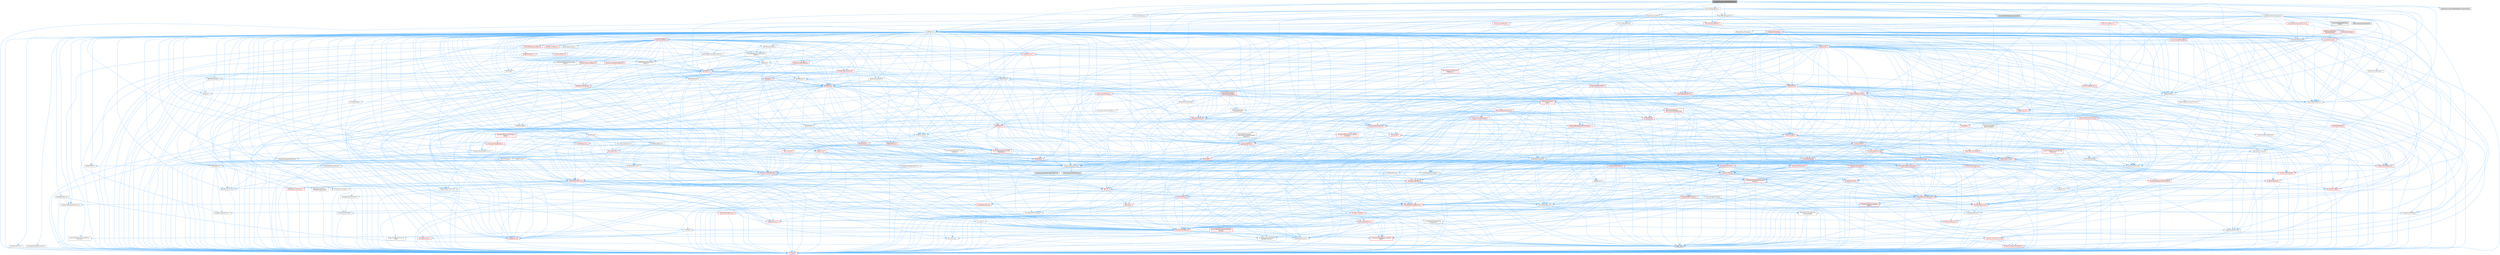 digraph "BlueprintComponentNodeSpawner.h"
{
 // INTERACTIVE_SVG=YES
 // LATEX_PDF_SIZE
  bgcolor="transparent";
  edge [fontname=Helvetica,fontsize=10,labelfontname=Helvetica,labelfontsize=10];
  node [fontname=Helvetica,fontsize=10,shape=box,height=0.2,width=0.4];
  Node1 [id="Node000001",label="BlueprintComponentNodeSpawner.h",height=0.2,width=0.4,color="gray40", fillcolor="grey60", style="filled", fontcolor="black",tooltip=" "];
  Node1 -> Node2 [id="edge1_Node000001_Node000002",color="steelblue1",style="solid",tooltip=" "];
  Node2 [id="Node000002",label="BlueprintActionFilter.h",height=0.2,width=0.4,color="grey40", fillcolor="white", style="filled",URL="$d5/d2a/BlueprintActionFilter_8h.html",tooltip=" "];
  Node2 -> Node3 [id="edge2_Node000002_Node000003",color="steelblue1",style="solid",tooltip=" "];
  Node3 [id="Node000003",label="BlueprintGraphModule.h",height=0.2,width=0.4,color="red", fillcolor="#FFF0F0", style="filled",URL="$d8/d11/BlueprintGraphModule_8h.html",tooltip=" "];
  Node3 -> Node4 [id="edge3_Node000003_Node000004",color="steelblue1",style="solid",tooltip=" "];
  Node4 [id="Node000004",label="Containers/Array.h",height=0.2,width=0.4,color="red", fillcolor="#FFF0F0", style="filled",URL="$df/dd0/Array_8h.html",tooltip=" "];
  Node4 -> Node5 [id="edge4_Node000004_Node000005",color="steelblue1",style="solid",tooltip=" "];
  Node5 [id="Node000005",label="CoreTypes.h",height=0.2,width=0.4,color="red", fillcolor="#FFF0F0", style="filled",URL="$dc/dec/CoreTypes_8h.html",tooltip=" "];
  Node4 -> Node19 [id="edge5_Node000004_Node000019",color="steelblue1",style="solid",tooltip=" "];
  Node19 [id="Node000019",label="Misc/AssertionMacros.h",height=0.2,width=0.4,color="red", fillcolor="#FFF0F0", style="filled",URL="$d0/dfa/AssertionMacros_8h.html",tooltip=" "];
  Node19 -> Node5 [id="edge6_Node000019_Node000005",color="steelblue1",style="solid",tooltip=" "];
  Node19 -> Node20 [id="edge7_Node000019_Node000020",color="steelblue1",style="solid",tooltip=" "];
  Node20 [id="Node000020",label="HAL/PlatformMisc.h",height=0.2,width=0.4,color="red", fillcolor="#FFF0F0", style="filled",URL="$d0/df5/PlatformMisc_8h.html",tooltip=" "];
  Node20 -> Node5 [id="edge8_Node000020_Node000005",color="steelblue1",style="solid",tooltip=" "];
  Node19 -> Node56 [id="edge9_Node000019_Node000056",color="steelblue1",style="solid",tooltip=" "];
  Node56 [id="Node000056",label="Templates/EnableIf.h",height=0.2,width=0.4,color="grey40", fillcolor="white", style="filled",URL="$d7/d60/EnableIf_8h.html",tooltip=" "];
  Node56 -> Node5 [id="edge10_Node000056_Node000005",color="steelblue1",style="solid",tooltip=" "];
  Node19 -> Node57 [id="edge11_Node000019_Node000057",color="steelblue1",style="solid",tooltip=" "];
  Node57 [id="Node000057",label="Templates/IsArrayOrRefOf\lTypeByPredicate.h",height=0.2,width=0.4,color="grey40", fillcolor="white", style="filled",URL="$d6/da1/IsArrayOrRefOfTypeByPredicate_8h.html",tooltip=" "];
  Node57 -> Node5 [id="edge12_Node000057_Node000005",color="steelblue1",style="solid",tooltip=" "];
  Node19 -> Node60 [id="edge13_Node000019_Node000060",color="steelblue1",style="solid",tooltip=" "];
  Node60 [id="Node000060",label="Traits/IsCharEncodingCompatible\lWith.h",height=0.2,width=0.4,color="red", fillcolor="#FFF0F0", style="filled",URL="$df/dd1/IsCharEncodingCompatibleWith_8h.html",tooltip=" "];
  Node60 -> Node9 [id="edge14_Node000060_Node000009",color="steelblue1",style="solid",tooltip=" "];
  Node9 [id="Node000009",label="type_traits",height=0.2,width=0.4,color="grey60", fillcolor="#E0E0E0", style="filled",tooltip=" "];
  Node19 -> Node62 [id="edge15_Node000019_Node000062",color="steelblue1",style="solid",tooltip=" "];
  Node62 [id="Node000062",label="Misc/VarArgs.h",height=0.2,width=0.4,color="grey40", fillcolor="white", style="filled",URL="$d5/d6f/VarArgs_8h.html",tooltip=" "];
  Node62 -> Node5 [id="edge16_Node000062_Node000005",color="steelblue1",style="solid",tooltip=" "];
  Node4 -> Node74 [id="edge17_Node000004_Node000074",color="steelblue1",style="solid",tooltip=" "];
  Node74 [id="Node000074",label="HAL/UnrealMemory.h",height=0.2,width=0.4,color="red", fillcolor="#FFF0F0", style="filled",URL="$d9/d96/UnrealMemory_8h.html",tooltip=" "];
  Node74 -> Node5 [id="edge18_Node000074_Node000005",color="steelblue1",style="solid",tooltip=" "];
  Node74 -> Node78 [id="edge19_Node000074_Node000078",color="steelblue1",style="solid",tooltip=" "];
  Node78 [id="Node000078",label="HAL/MemoryBase.h",height=0.2,width=0.4,color="red", fillcolor="#FFF0F0", style="filled",URL="$d6/d9f/MemoryBase_8h.html",tooltip=" "];
  Node78 -> Node5 [id="edge20_Node000078_Node000005",color="steelblue1",style="solid",tooltip=" "];
  Node78 -> Node49 [id="edge21_Node000078_Node000049",color="steelblue1",style="solid",tooltip=" "];
  Node49 [id="Node000049",label="HAL/PlatformAtomics.h",height=0.2,width=0.4,color="red", fillcolor="#FFF0F0", style="filled",URL="$d3/d36/PlatformAtomics_8h.html",tooltip=" "];
  Node49 -> Node5 [id="edge22_Node000049_Node000005",color="steelblue1",style="solid",tooltip=" "];
  Node78 -> Node32 [id="edge23_Node000078_Node000032",color="steelblue1",style="solid",tooltip=" "];
  Node32 [id="Node000032",label="HAL/PlatformCrt.h",height=0.2,width=0.4,color="red", fillcolor="#FFF0F0", style="filled",URL="$d8/d75/PlatformCrt_8h.html",tooltip=" "];
  Node78 -> Node79 [id="edge24_Node000078_Node000079",color="steelblue1",style="solid",tooltip=" "];
  Node79 [id="Node000079",label="Misc/Exec.h",height=0.2,width=0.4,color="grey40", fillcolor="white", style="filled",URL="$de/ddb/Exec_8h.html",tooltip=" "];
  Node79 -> Node5 [id="edge25_Node000079_Node000005",color="steelblue1",style="solid",tooltip=" "];
  Node79 -> Node19 [id="edge26_Node000079_Node000019",color="steelblue1",style="solid",tooltip=" "];
  Node78 -> Node80 [id="edge27_Node000078_Node000080",color="steelblue1",style="solid",tooltip=" "];
  Node80 [id="Node000080",label="Misc/OutputDevice.h",height=0.2,width=0.4,color="red", fillcolor="#FFF0F0", style="filled",URL="$d7/d32/OutputDevice_8h.html",tooltip=" "];
  Node80 -> Node27 [id="edge28_Node000080_Node000027",color="steelblue1",style="solid",tooltip=" "];
  Node27 [id="Node000027",label="CoreFwd.h",height=0.2,width=0.4,color="grey40", fillcolor="white", style="filled",URL="$d1/d1e/CoreFwd_8h.html",tooltip=" "];
  Node27 -> Node5 [id="edge29_Node000027_Node000005",color="steelblue1",style="solid",tooltip=" "];
  Node27 -> Node28 [id="edge30_Node000027_Node000028",color="steelblue1",style="solid",tooltip=" "];
  Node28 [id="Node000028",label="Containers/ContainersFwd.h",height=0.2,width=0.4,color="red", fillcolor="#FFF0F0", style="filled",URL="$d4/d0a/ContainersFwd_8h.html",tooltip=" "];
  Node28 -> Node5 [id="edge31_Node000028_Node000005",color="steelblue1",style="solid",tooltip=" "];
  Node28 -> Node25 [id="edge32_Node000028_Node000025",color="steelblue1",style="solid",tooltip=" "];
  Node25 [id="Node000025",label="Traits/IsContiguousContainer.h",height=0.2,width=0.4,color="red", fillcolor="#FFF0F0", style="filled",URL="$d5/d3c/IsContiguousContainer_8h.html",tooltip=" "];
  Node25 -> Node5 [id="edge33_Node000025_Node000005",color="steelblue1",style="solid",tooltip=" "];
  Node27 -> Node29 [id="edge34_Node000027_Node000029",color="steelblue1",style="solid",tooltip=" "];
  Node29 [id="Node000029",label="Math/MathFwd.h",height=0.2,width=0.4,color="red", fillcolor="#FFF0F0", style="filled",URL="$d2/d10/MathFwd_8h.html",tooltip=" "];
  Node27 -> Node30 [id="edge35_Node000027_Node000030",color="steelblue1",style="solid",tooltip=" "];
  Node30 [id="Node000030",label="UObject/UObjectHierarchy\lFwd.h",height=0.2,width=0.4,color="grey40", fillcolor="white", style="filled",URL="$d3/d13/UObjectHierarchyFwd_8h.html",tooltip=" "];
  Node80 -> Node5 [id="edge36_Node000080_Node000005",color="steelblue1",style="solid",tooltip=" "];
  Node80 -> Node81 [id="edge37_Node000080_Node000081",color="steelblue1",style="solid",tooltip=" "];
  Node81 [id="Node000081",label="Logging/LogVerbosity.h",height=0.2,width=0.4,color="grey40", fillcolor="white", style="filled",URL="$d2/d8f/LogVerbosity_8h.html",tooltip=" "];
  Node81 -> Node5 [id="edge38_Node000081_Node000005",color="steelblue1",style="solid",tooltip=" "];
  Node80 -> Node62 [id="edge39_Node000080_Node000062",color="steelblue1",style="solid",tooltip=" "];
  Node80 -> Node57 [id="edge40_Node000080_Node000057",color="steelblue1",style="solid",tooltip=" "];
  Node80 -> Node60 [id="edge41_Node000080_Node000060",color="steelblue1",style="solid",tooltip=" "];
  Node74 -> Node91 [id="edge42_Node000074_Node000091",color="steelblue1",style="solid",tooltip=" "];
  Node91 [id="Node000091",label="HAL/PlatformMemory.h",height=0.2,width=0.4,color="red", fillcolor="#FFF0F0", style="filled",URL="$de/d68/PlatformMemory_8h.html",tooltip=" "];
  Node91 -> Node5 [id="edge43_Node000091_Node000005",color="steelblue1",style="solid",tooltip=" "];
  Node74 -> Node94 [id="edge44_Node000074_Node000094",color="steelblue1",style="solid",tooltip=" "];
  Node94 [id="Node000094",label="Templates/IsPointer.h",height=0.2,width=0.4,color="grey40", fillcolor="white", style="filled",URL="$d7/d05/IsPointer_8h.html",tooltip=" "];
  Node94 -> Node5 [id="edge45_Node000094_Node000005",color="steelblue1",style="solid",tooltip=" "];
  Node4 -> Node95 [id="edge46_Node000004_Node000095",color="steelblue1",style="solid",tooltip=" "];
  Node95 [id="Node000095",label="Templates/UnrealTypeTraits.h",height=0.2,width=0.4,color="red", fillcolor="#FFF0F0", style="filled",URL="$d2/d2d/UnrealTypeTraits_8h.html",tooltip=" "];
  Node95 -> Node5 [id="edge47_Node000095_Node000005",color="steelblue1",style="solid",tooltip=" "];
  Node95 -> Node94 [id="edge48_Node000095_Node000094",color="steelblue1",style="solid",tooltip=" "];
  Node95 -> Node19 [id="edge49_Node000095_Node000019",color="steelblue1",style="solid",tooltip=" "];
  Node95 -> Node87 [id="edge50_Node000095_Node000087",color="steelblue1",style="solid",tooltip=" "];
  Node87 [id="Node000087",label="Templates/AndOrNot.h",height=0.2,width=0.4,color="grey40", fillcolor="white", style="filled",URL="$db/d0a/AndOrNot_8h.html",tooltip=" "];
  Node87 -> Node5 [id="edge51_Node000087_Node000005",color="steelblue1",style="solid",tooltip=" "];
  Node95 -> Node56 [id="edge52_Node000095_Node000056",color="steelblue1",style="solid",tooltip=" "];
  Node95 -> Node96 [id="edge53_Node000095_Node000096",color="steelblue1",style="solid",tooltip=" "];
  Node96 [id="Node000096",label="Templates/IsArithmetic.h",height=0.2,width=0.4,color="grey40", fillcolor="white", style="filled",URL="$d2/d5d/IsArithmetic_8h.html",tooltip=" "];
  Node96 -> Node5 [id="edge54_Node000096_Node000005",color="steelblue1",style="solid",tooltip=" "];
  Node95 -> Node98 [id="edge55_Node000095_Node000098",color="steelblue1",style="solid",tooltip=" "];
  Node98 [id="Node000098",label="Templates/IsPODType.h",height=0.2,width=0.4,color="grey40", fillcolor="white", style="filled",URL="$d7/db1/IsPODType_8h.html",tooltip=" "];
  Node98 -> Node5 [id="edge56_Node000098_Node000005",color="steelblue1",style="solid",tooltip=" "];
  Node95 -> Node99 [id="edge57_Node000095_Node000099",color="steelblue1",style="solid",tooltip=" "];
  Node99 [id="Node000099",label="Templates/IsUECoreType.h",height=0.2,width=0.4,color="grey40", fillcolor="white", style="filled",URL="$d1/db8/IsUECoreType_8h.html",tooltip=" "];
  Node99 -> Node5 [id="edge58_Node000099_Node000005",color="steelblue1",style="solid",tooltip=" "];
  Node99 -> Node9 [id="edge59_Node000099_Node000009",color="steelblue1",style="solid",tooltip=" "];
  Node95 -> Node88 [id="edge60_Node000095_Node000088",color="steelblue1",style="solid",tooltip=" "];
  Node88 [id="Node000088",label="Templates/IsTriviallyCopy\lConstructible.h",height=0.2,width=0.4,color="grey40", fillcolor="white", style="filled",URL="$d3/d78/IsTriviallyCopyConstructible_8h.html",tooltip=" "];
  Node88 -> Node5 [id="edge61_Node000088_Node000005",color="steelblue1",style="solid",tooltip=" "];
  Node88 -> Node9 [id="edge62_Node000088_Node000009",color="steelblue1",style="solid",tooltip=" "];
  Node4 -> Node100 [id="edge63_Node000004_Node000100",color="steelblue1",style="solid",tooltip=" "];
  Node100 [id="Node000100",label="Templates/UnrealTemplate.h",height=0.2,width=0.4,color="red", fillcolor="#FFF0F0", style="filled",URL="$d4/d24/UnrealTemplate_8h.html",tooltip=" "];
  Node100 -> Node5 [id="edge64_Node000100_Node000005",color="steelblue1",style="solid",tooltip=" "];
  Node100 -> Node94 [id="edge65_Node000100_Node000094",color="steelblue1",style="solid",tooltip=" "];
  Node100 -> Node74 [id="edge66_Node000100_Node000074",color="steelblue1",style="solid",tooltip=" "];
  Node100 -> Node95 [id="edge67_Node000100_Node000095",color="steelblue1",style="solid",tooltip=" "];
  Node100 -> Node103 [id="edge68_Node000100_Node000103",color="steelblue1",style="solid",tooltip=" "];
  Node103 [id="Node000103",label="Templates/RemoveReference.h",height=0.2,width=0.4,color="grey40", fillcolor="white", style="filled",URL="$da/dbe/RemoveReference_8h.html",tooltip=" "];
  Node103 -> Node5 [id="edge69_Node000103_Node000005",color="steelblue1",style="solid",tooltip=" "];
  Node100 -> Node64 [id="edge70_Node000100_Node000064",color="steelblue1",style="solid",tooltip=" "];
  Node64 [id="Node000064",label="Templates/Requires.h",height=0.2,width=0.4,color="grey40", fillcolor="white", style="filled",URL="$dc/d96/Requires_8h.html",tooltip=" "];
  Node64 -> Node56 [id="edge71_Node000064_Node000056",color="steelblue1",style="solid",tooltip=" "];
  Node64 -> Node9 [id="edge72_Node000064_Node000009",color="steelblue1",style="solid",tooltip=" "];
  Node100 -> Node104 [id="edge73_Node000100_Node000104",color="steelblue1",style="solid",tooltip=" "];
  Node104 [id="Node000104",label="Templates/TypeCompatible\lBytes.h",height=0.2,width=0.4,color="red", fillcolor="#FFF0F0", style="filled",URL="$df/d0a/TypeCompatibleBytes_8h.html",tooltip=" "];
  Node104 -> Node5 [id="edge74_Node000104_Node000005",color="steelblue1",style="solid",tooltip=" "];
  Node104 -> Node9 [id="edge75_Node000104_Node000009",color="steelblue1",style="solid",tooltip=" "];
  Node100 -> Node25 [id="edge76_Node000100_Node000025",color="steelblue1",style="solid",tooltip=" "];
  Node100 -> Node9 [id="edge77_Node000100_Node000009",color="steelblue1",style="solid",tooltip=" "];
  Node4 -> Node107 [id="edge78_Node000004_Node000107",color="steelblue1",style="solid",tooltip=" "];
  Node107 [id="Node000107",label="Containers/ContainerAllocation\lPolicies.h",height=0.2,width=0.4,color="red", fillcolor="#FFF0F0", style="filled",URL="$d7/dff/ContainerAllocationPolicies_8h.html",tooltip=" "];
  Node107 -> Node5 [id="edge79_Node000107_Node000005",color="steelblue1",style="solid",tooltip=" "];
  Node107 -> Node107 [id="edge80_Node000107_Node000107",color="steelblue1",style="solid",tooltip=" "];
  Node107 -> Node109 [id="edge81_Node000107_Node000109",color="steelblue1",style="solid",tooltip=" "];
  Node109 [id="Node000109",label="HAL/PlatformMath.h",height=0.2,width=0.4,color="red", fillcolor="#FFF0F0", style="filled",URL="$dc/d53/PlatformMath_8h.html",tooltip=" "];
  Node109 -> Node5 [id="edge82_Node000109_Node000005",color="steelblue1",style="solid",tooltip=" "];
  Node107 -> Node74 [id="edge83_Node000107_Node000074",color="steelblue1",style="solid",tooltip=" "];
  Node107 -> Node42 [id="edge84_Node000107_Node000042",color="steelblue1",style="solid",tooltip=" "];
  Node42 [id="Node000042",label="Math/NumericLimits.h",height=0.2,width=0.4,color="grey40", fillcolor="white", style="filled",URL="$df/d1b/NumericLimits_8h.html",tooltip=" "];
  Node42 -> Node5 [id="edge85_Node000042_Node000005",color="steelblue1",style="solid",tooltip=" "];
  Node107 -> Node19 [id="edge86_Node000107_Node000019",color="steelblue1",style="solid",tooltip=" "];
  Node107 -> Node118 [id="edge87_Node000107_Node000118",color="steelblue1",style="solid",tooltip=" "];
  Node118 [id="Node000118",label="Templates/MemoryOps.h",height=0.2,width=0.4,color="red", fillcolor="#FFF0F0", style="filled",URL="$db/dea/MemoryOps_8h.html",tooltip=" "];
  Node118 -> Node5 [id="edge88_Node000118_Node000005",color="steelblue1",style="solid",tooltip=" "];
  Node118 -> Node74 [id="edge89_Node000118_Node000074",color="steelblue1",style="solid",tooltip=" "];
  Node118 -> Node89 [id="edge90_Node000118_Node000089",color="steelblue1",style="solid",tooltip=" "];
  Node89 [id="Node000089",label="Templates/IsTriviallyCopy\lAssignable.h",height=0.2,width=0.4,color="grey40", fillcolor="white", style="filled",URL="$d2/df2/IsTriviallyCopyAssignable_8h.html",tooltip=" "];
  Node89 -> Node5 [id="edge91_Node000089_Node000005",color="steelblue1",style="solid",tooltip=" "];
  Node89 -> Node9 [id="edge92_Node000089_Node000009",color="steelblue1",style="solid",tooltip=" "];
  Node118 -> Node88 [id="edge93_Node000118_Node000088",color="steelblue1",style="solid",tooltip=" "];
  Node118 -> Node64 [id="edge94_Node000118_Node000064",color="steelblue1",style="solid",tooltip=" "];
  Node118 -> Node95 [id="edge95_Node000118_Node000095",color="steelblue1",style="solid",tooltip=" "];
  Node118 -> Node9 [id="edge96_Node000118_Node000009",color="steelblue1",style="solid",tooltip=" "];
  Node107 -> Node104 [id="edge97_Node000107_Node000104",color="steelblue1",style="solid",tooltip=" "];
  Node107 -> Node9 [id="edge98_Node000107_Node000009",color="steelblue1",style="solid",tooltip=" "];
  Node4 -> Node120 [id="edge99_Node000004_Node000120",color="steelblue1",style="solid",tooltip=" "];
  Node120 [id="Node000120",label="Serialization/Archive.h",height=0.2,width=0.4,color="red", fillcolor="#FFF0F0", style="filled",URL="$d7/d3b/Archive_8h.html",tooltip=" "];
  Node120 -> Node27 [id="edge100_Node000120_Node000027",color="steelblue1",style="solid",tooltip=" "];
  Node120 -> Node5 [id="edge101_Node000120_Node000005",color="steelblue1",style="solid",tooltip=" "];
  Node120 -> Node121 [id="edge102_Node000120_Node000121",color="steelblue1",style="solid",tooltip=" "];
  Node121 [id="Node000121",label="HAL/PlatformProperties.h",height=0.2,width=0.4,color="red", fillcolor="#FFF0F0", style="filled",URL="$d9/db0/PlatformProperties_8h.html",tooltip=" "];
  Node121 -> Node5 [id="edge103_Node000121_Node000005",color="steelblue1",style="solid",tooltip=" "];
  Node120 -> Node124 [id="edge104_Node000120_Node000124",color="steelblue1",style="solid",tooltip=" "];
  Node124 [id="Node000124",label="Internationalization\l/TextNamespaceFwd.h",height=0.2,width=0.4,color="grey40", fillcolor="white", style="filled",URL="$d8/d97/TextNamespaceFwd_8h.html",tooltip=" "];
  Node124 -> Node5 [id="edge105_Node000124_Node000005",color="steelblue1",style="solid",tooltip=" "];
  Node120 -> Node29 [id="edge106_Node000120_Node000029",color="steelblue1",style="solid",tooltip=" "];
  Node120 -> Node19 [id="edge107_Node000120_Node000019",color="steelblue1",style="solid",tooltip=" "];
  Node120 -> Node125 [id="edge108_Node000120_Node000125",color="steelblue1",style="solid",tooltip=" "];
  Node125 [id="Node000125",label="Misc/EngineVersionBase.h",height=0.2,width=0.4,color="grey40", fillcolor="white", style="filled",URL="$d5/d2b/EngineVersionBase_8h.html",tooltip=" "];
  Node125 -> Node5 [id="edge109_Node000125_Node000005",color="steelblue1",style="solid",tooltip=" "];
  Node120 -> Node62 [id="edge110_Node000120_Node000062",color="steelblue1",style="solid",tooltip=" "];
  Node120 -> Node56 [id="edge111_Node000120_Node000056",color="steelblue1",style="solid",tooltip=" "];
  Node120 -> Node57 [id="edge112_Node000120_Node000057",color="steelblue1",style="solid",tooltip=" "];
  Node120 -> Node128 [id="edge113_Node000120_Node000128",color="steelblue1",style="solid",tooltip=" "];
  Node128 [id="Node000128",label="Templates/IsEnumClass.h",height=0.2,width=0.4,color="grey40", fillcolor="white", style="filled",URL="$d7/d15/IsEnumClass_8h.html",tooltip=" "];
  Node128 -> Node5 [id="edge114_Node000128_Node000005",color="steelblue1",style="solid",tooltip=" "];
  Node128 -> Node87 [id="edge115_Node000128_Node000087",color="steelblue1",style="solid",tooltip=" "];
  Node120 -> Node100 [id="edge116_Node000120_Node000100",color="steelblue1",style="solid",tooltip=" "];
  Node120 -> Node60 [id="edge117_Node000120_Node000060",color="steelblue1",style="solid",tooltip=" "];
  Node120 -> Node129 [id="edge118_Node000120_Node000129",color="steelblue1",style="solid",tooltip=" "];
  Node129 [id="Node000129",label="UObject/ObjectVersion.h",height=0.2,width=0.4,color="grey40", fillcolor="white", style="filled",URL="$da/d63/ObjectVersion_8h.html",tooltip=" "];
  Node129 -> Node5 [id="edge119_Node000129_Node000005",color="steelblue1",style="solid",tooltip=" "];
  Node4 -> Node146 [id="edge120_Node000004_Node000146",color="steelblue1",style="solid",tooltip=" "];
  Node146 [id="Node000146",label="Templates/Invoke.h",height=0.2,width=0.4,color="red", fillcolor="#FFF0F0", style="filled",URL="$d7/deb/Invoke_8h.html",tooltip=" "];
  Node146 -> Node5 [id="edge121_Node000146_Node000005",color="steelblue1",style="solid",tooltip=" "];
  Node146 -> Node100 [id="edge122_Node000146_Node000100",color="steelblue1",style="solid",tooltip=" "];
  Node146 -> Node9 [id="edge123_Node000146_Node000009",color="steelblue1",style="solid",tooltip=" "];
  Node4 -> Node151 [id="edge124_Node000004_Node000151",color="steelblue1",style="solid",tooltip=" "];
  Node151 [id="Node000151",label="Templates/Less.h",height=0.2,width=0.4,color="grey40", fillcolor="white", style="filled",URL="$de/dc8/Less_8h.html",tooltip=" "];
  Node151 -> Node5 [id="edge125_Node000151_Node000005",color="steelblue1",style="solid",tooltip=" "];
  Node151 -> Node100 [id="edge126_Node000151_Node000100",color="steelblue1",style="solid",tooltip=" "];
  Node4 -> Node64 [id="edge127_Node000004_Node000064",color="steelblue1",style="solid",tooltip=" "];
  Node4 -> Node159 [id="edge128_Node000004_Node000159",color="steelblue1",style="solid",tooltip=" "];
  Node159 [id="Node000159",label="Templates/Sorting.h",height=0.2,width=0.4,color="red", fillcolor="#FFF0F0", style="filled",URL="$d3/d9e/Sorting_8h.html",tooltip=" "];
  Node159 -> Node5 [id="edge129_Node000159_Node000005",color="steelblue1",style="solid",tooltip=" "];
  Node159 -> Node109 [id="edge130_Node000159_Node000109",color="steelblue1",style="solid",tooltip=" "];
  Node159 -> Node151 [id="edge131_Node000159_Node000151",color="steelblue1",style="solid",tooltip=" "];
  Node4 -> Node163 [id="edge132_Node000004_Node000163",color="steelblue1",style="solid",tooltip=" "];
  Node163 [id="Node000163",label="Templates/AlignmentTemplates.h",height=0.2,width=0.4,color="red", fillcolor="#FFF0F0", style="filled",URL="$dd/d32/AlignmentTemplates_8h.html",tooltip=" "];
  Node163 -> Node5 [id="edge133_Node000163_Node000005",color="steelblue1",style="solid",tooltip=" "];
  Node163 -> Node94 [id="edge134_Node000163_Node000094",color="steelblue1",style="solid",tooltip=" "];
  Node4 -> Node9 [id="edge135_Node000004_Node000009",color="steelblue1",style="solid",tooltip=" "];
  Node3 -> Node164 [id="edge136_Node000003_Node000164",color="steelblue1",style="solid",tooltip=" "];
  Node164 [id="Node000164",label="CoreMinimal.h",height=0.2,width=0.4,color="grey40", fillcolor="white", style="filled",URL="$d7/d67/CoreMinimal_8h.html",tooltip=" "];
  Node164 -> Node5 [id="edge137_Node000164_Node000005",color="steelblue1",style="solid",tooltip=" "];
  Node164 -> Node27 [id="edge138_Node000164_Node000027",color="steelblue1",style="solid",tooltip=" "];
  Node164 -> Node30 [id="edge139_Node000164_Node000030",color="steelblue1",style="solid",tooltip=" "];
  Node164 -> Node28 [id="edge140_Node000164_Node000028",color="steelblue1",style="solid",tooltip=" "];
  Node164 -> Node62 [id="edge141_Node000164_Node000062",color="steelblue1",style="solid",tooltip=" "];
  Node164 -> Node81 [id="edge142_Node000164_Node000081",color="steelblue1",style="solid",tooltip=" "];
  Node164 -> Node80 [id="edge143_Node000164_Node000080",color="steelblue1",style="solid",tooltip=" "];
  Node164 -> Node32 [id="edge144_Node000164_Node000032",color="steelblue1",style="solid",tooltip=" "];
  Node164 -> Node20 [id="edge145_Node000164_Node000020",color="steelblue1",style="solid",tooltip=" "];
  Node164 -> Node19 [id="edge146_Node000164_Node000019",color="steelblue1",style="solid",tooltip=" "];
  Node164 -> Node94 [id="edge147_Node000164_Node000094",color="steelblue1",style="solid",tooltip=" "];
  Node164 -> Node91 [id="edge148_Node000164_Node000091",color="steelblue1",style="solid",tooltip=" "];
  Node164 -> Node49 [id="edge149_Node000164_Node000049",color="steelblue1",style="solid",tooltip=" "];
  Node164 -> Node79 [id="edge150_Node000164_Node000079",color="steelblue1",style="solid",tooltip=" "];
  Node164 -> Node78 [id="edge151_Node000164_Node000078",color="steelblue1",style="solid",tooltip=" "];
  Node164 -> Node74 [id="edge152_Node000164_Node000074",color="steelblue1",style="solid",tooltip=" "];
  Node164 -> Node96 [id="edge153_Node000164_Node000096",color="steelblue1",style="solid",tooltip=" "];
  Node164 -> Node87 [id="edge154_Node000164_Node000087",color="steelblue1",style="solid",tooltip=" "];
  Node164 -> Node98 [id="edge155_Node000164_Node000098",color="steelblue1",style="solid",tooltip=" "];
  Node164 -> Node99 [id="edge156_Node000164_Node000099",color="steelblue1",style="solid",tooltip=" "];
  Node164 -> Node88 [id="edge157_Node000164_Node000088",color="steelblue1",style="solid",tooltip=" "];
  Node164 -> Node95 [id="edge158_Node000164_Node000095",color="steelblue1",style="solid",tooltip=" "];
  Node164 -> Node56 [id="edge159_Node000164_Node000056",color="steelblue1",style="solid",tooltip=" "];
  Node164 -> Node103 [id="edge160_Node000164_Node000103",color="steelblue1",style="solid",tooltip=" "];
  Node164 -> Node165 [id="edge161_Node000164_Node000165",color="steelblue1",style="solid",tooltip=" "];
  Node165 [id="Node000165",label="Templates/IntegralConstant.h",height=0.2,width=0.4,color="grey40", fillcolor="white", style="filled",URL="$db/d1b/IntegralConstant_8h.html",tooltip=" "];
  Node165 -> Node5 [id="edge162_Node000165_Node000005",color="steelblue1",style="solid",tooltip=" "];
  Node164 -> Node166 [id="edge163_Node000164_Node000166",color="steelblue1",style="solid",tooltip=" "];
  Node166 [id="Node000166",label="Templates/IsClass.h",height=0.2,width=0.4,color="grey40", fillcolor="white", style="filled",URL="$db/dcb/IsClass_8h.html",tooltip=" "];
  Node166 -> Node5 [id="edge164_Node000166_Node000005",color="steelblue1",style="solid",tooltip=" "];
  Node164 -> Node104 [id="edge165_Node000164_Node000104",color="steelblue1",style="solid",tooltip=" "];
  Node164 -> Node25 [id="edge166_Node000164_Node000025",color="steelblue1",style="solid",tooltip=" "];
  Node164 -> Node100 [id="edge167_Node000164_Node000100",color="steelblue1",style="solid",tooltip=" "];
  Node164 -> Node42 [id="edge168_Node000164_Node000042",color="steelblue1",style="solid",tooltip=" "];
  Node164 -> Node109 [id="edge169_Node000164_Node000109",color="steelblue1",style="solid",tooltip=" "];
  Node164 -> Node89 [id="edge170_Node000164_Node000089",color="steelblue1",style="solid",tooltip=" "];
  Node164 -> Node118 [id="edge171_Node000164_Node000118",color="steelblue1",style="solid",tooltip=" "];
  Node164 -> Node107 [id="edge172_Node000164_Node000107",color="steelblue1",style="solid",tooltip=" "];
  Node164 -> Node128 [id="edge173_Node000164_Node000128",color="steelblue1",style="solid",tooltip=" "];
  Node164 -> Node121 [id="edge174_Node000164_Node000121",color="steelblue1",style="solid",tooltip=" "];
  Node164 -> Node125 [id="edge175_Node000164_Node000125",color="steelblue1",style="solid",tooltip=" "];
  Node164 -> Node124 [id="edge176_Node000164_Node000124",color="steelblue1",style="solid",tooltip=" "];
  Node164 -> Node120 [id="edge177_Node000164_Node000120",color="steelblue1",style="solid",tooltip=" "];
  Node164 -> Node151 [id="edge178_Node000164_Node000151",color="steelblue1",style="solid",tooltip=" "];
  Node164 -> Node159 [id="edge179_Node000164_Node000159",color="steelblue1",style="solid",tooltip=" "];
  Node164 -> Node138 [id="edge180_Node000164_Node000138",color="steelblue1",style="solid",tooltip=" "];
  Node138 [id="Node000138",label="Misc/Char.h",height=0.2,width=0.4,color="red", fillcolor="#FFF0F0", style="filled",URL="$d0/d58/Char_8h.html",tooltip=" "];
  Node138 -> Node5 [id="edge181_Node000138_Node000005",color="steelblue1",style="solid",tooltip=" "];
  Node138 -> Node9 [id="edge182_Node000138_Node000009",color="steelblue1",style="solid",tooltip=" "];
  Node164 -> Node167 [id="edge183_Node000164_Node000167",color="steelblue1",style="solid",tooltip=" "];
  Node167 [id="Node000167",label="GenericPlatform/GenericPlatform\lStricmp.h",height=0.2,width=0.4,color="grey40", fillcolor="white", style="filled",URL="$d2/d86/GenericPlatformStricmp_8h.html",tooltip=" "];
  Node167 -> Node5 [id="edge184_Node000167_Node000005",color="steelblue1",style="solid",tooltip=" "];
  Node164 -> Node168 [id="edge185_Node000164_Node000168",color="steelblue1",style="solid",tooltip=" "];
  Node168 [id="Node000168",label="GenericPlatform/GenericPlatform\lString.h",height=0.2,width=0.4,color="red", fillcolor="#FFF0F0", style="filled",URL="$dd/d20/GenericPlatformString_8h.html",tooltip=" "];
  Node168 -> Node5 [id="edge186_Node000168_Node000005",color="steelblue1",style="solid",tooltip=" "];
  Node168 -> Node167 [id="edge187_Node000168_Node000167",color="steelblue1",style="solid",tooltip=" "];
  Node168 -> Node56 [id="edge188_Node000168_Node000056",color="steelblue1",style="solid",tooltip=" "];
  Node168 -> Node60 [id="edge189_Node000168_Node000060",color="steelblue1",style="solid",tooltip=" "];
  Node168 -> Node9 [id="edge190_Node000168_Node000009",color="steelblue1",style="solid",tooltip=" "];
  Node164 -> Node76 [id="edge191_Node000164_Node000076",color="steelblue1",style="solid",tooltip=" "];
  Node76 [id="Node000076",label="HAL/PlatformString.h",height=0.2,width=0.4,color="red", fillcolor="#FFF0F0", style="filled",URL="$db/db5/PlatformString_8h.html",tooltip=" "];
  Node76 -> Node5 [id="edge192_Node000076_Node000005",color="steelblue1",style="solid",tooltip=" "];
  Node164 -> Node137 [id="edge193_Node000164_Node000137",color="steelblue1",style="solid",tooltip=" "];
  Node137 [id="Node000137",label="Misc/CString.h",height=0.2,width=0.4,color="red", fillcolor="#FFF0F0", style="filled",URL="$d2/d49/CString_8h.html",tooltip=" "];
  Node137 -> Node5 [id="edge194_Node000137_Node000005",color="steelblue1",style="solid",tooltip=" "];
  Node137 -> Node32 [id="edge195_Node000137_Node000032",color="steelblue1",style="solid",tooltip=" "];
  Node137 -> Node76 [id="edge196_Node000137_Node000076",color="steelblue1",style="solid",tooltip=" "];
  Node137 -> Node19 [id="edge197_Node000137_Node000019",color="steelblue1",style="solid",tooltip=" "];
  Node137 -> Node138 [id="edge198_Node000137_Node000138",color="steelblue1",style="solid",tooltip=" "];
  Node137 -> Node62 [id="edge199_Node000137_Node000062",color="steelblue1",style="solid",tooltip=" "];
  Node137 -> Node57 [id="edge200_Node000137_Node000057",color="steelblue1",style="solid",tooltip=" "];
  Node137 -> Node60 [id="edge201_Node000137_Node000060",color="steelblue1",style="solid",tooltip=" "];
  Node164 -> Node136 [id="edge202_Node000164_Node000136",color="steelblue1",style="solid",tooltip=" "];
  Node136 [id="Node000136",label="Misc/Crc.h",height=0.2,width=0.4,color="red", fillcolor="#FFF0F0", style="filled",URL="$d4/dd2/Crc_8h.html",tooltip=" "];
  Node136 -> Node5 [id="edge203_Node000136_Node000005",color="steelblue1",style="solid",tooltip=" "];
  Node136 -> Node76 [id="edge204_Node000136_Node000076",color="steelblue1",style="solid",tooltip=" "];
  Node136 -> Node19 [id="edge205_Node000136_Node000019",color="steelblue1",style="solid",tooltip=" "];
  Node136 -> Node137 [id="edge206_Node000136_Node000137",color="steelblue1",style="solid",tooltip=" "];
  Node136 -> Node138 [id="edge207_Node000136_Node000138",color="steelblue1",style="solid",tooltip=" "];
  Node136 -> Node95 [id="edge208_Node000136_Node000095",color="steelblue1",style="solid",tooltip=" "];
  Node164 -> Node162 [id="edge209_Node000164_Node000162",color="steelblue1",style="solid",tooltip=" "];
  Node162 [id="Node000162",label="Math/UnrealMathUtility.h",height=0.2,width=0.4,color="red", fillcolor="#FFF0F0", style="filled",URL="$db/db8/UnrealMathUtility_8h.html",tooltip=" "];
  Node162 -> Node5 [id="edge210_Node000162_Node000005",color="steelblue1",style="solid",tooltip=" "];
  Node162 -> Node19 [id="edge211_Node000162_Node000019",color="steelblue1",style="solid",tooltip=" "];
  Node162 -> Node109 [id="edge212_Node000162_Node000109",color="steelblue1",style="solid",tooltip=" "];
  Node162 -> Node29 [id="edge213_Node000162_Node000029",color="steelblue1",style="solid",tooltip=" "];
  Node162 -> Node64 [id="edge214_Node000162_Node000064",color="steelblue1",style="solid",tooltip=" "];
  Node164 -> Node171 [id="edge215_Node000164_Node000171",color="steelblue1",style="solid",tooltip=" "];
  Node171 [id="Node000171",label="Containers/UnrealString.h",height=0.2,width=0.4,color="grey40", fillcolor="white", style="filled",URL="$d5/dba/UnrealString_8h.html",tooltip=" "];
  Node171 -> Node172 [id="edge216_Node000171_Node000172",color="steelblue1",style="solid",tooltip=" "];
  Node172 [id="Node000172",label="Containers/UnrealStringIncludes.h.inl",height=0.2,width=0.4,color="grey60", fillcolor="#E0E0E0", style="filled",tooltip=" "];
  Node171 -> Node173 [id="edge217_Node000171_Node000173",color="steelblue1",style="solid",tooltip=" "];
  Node173 [id="Node000173",label="Containers/UnrealString.h.inl",height=0.2,width=0.4,color="grey60", fillcolor="#E0E0E0", style="filled",tooltip=" "];
  Node171 -> Node174 [id="edge218_Node000171_Node000174",color="steelblue1",style="solid",tooltip=" "];
  Node174 [id="Node000174",label="Misc/StringFormatArg.h",height=0.2,width=0.4,color="grey40", fillcolor="white", style="filled",URL="$d2/d16/StringFormatArg_8h.html",tooltip=" "];
  Node174 -> Node28 [id="edge219_Node000174_Node000028",color="steelblue1",style="solid",tooltip=" "];
  Node164 -> Node4 [id="edge220_Node000164_Node000004",color="steelblue1",style="solid",tooltip=" "];
  Node164 -> Node175 [id="edge221_Node000164_Node000175",color="steelblue1",style="solid",tooltip=" "];
  Node175 [id="Node000175",label="Misc/FrameNumber.h",height=0.2,width=0.4,color="grey40", fillcolor="white", style="filled",URL="$dd/dbd/FrameNumber_8h.html",tooltip=" "];
  Node175 -> Node5 [id="edge222_Node000175_Node000005",color="steelblue1",style="solid",tooltip=" "];
  Node175 -> Node42 [id="edge223_Node000175_Node000042",color="steelblue1",style="solid",tooltip=" "];
  Node175 -> Node162 [id="edge224_Node000175_Node000162",color="steelblue1",style="solid",tooltip=" "];
  Node175 -> Node56 [id="edge225_Node000175_Node000056",color="steelblue1",style="solid",tooltip=" "];
  Node175 -> Node95 [id="edge226_Node000175_Node000095",color="steelblue1",style="solid",tooltip=" "];
  Node164 -> Node176 [id="edge227_Node000164_Node000176",color="steelblue1",style="solid",tooltip=" "];
  Node176 [id="Node000176",label="Misc/Timespan.h",height=0.2,width=0.4,color="grey40", fillcolor="white", style="filled",URL="$da/dd9/Timespan_8h.html",tooltip=" "];
  Node176 -> Node5 [id="edge228_Node000176_Node000005",color="steelblue1",style="solid",tooltip=" "];
  Node176 -> Node177 [id="edge229_Node000176_Node000177",color="steelblue1",style="solid",tooltip=" "];
  Node177 [id="Node000177",label="Math/Interval.h",height=0.2,width=0.4,color="grey40", fillcolor="white", style="filled",URL="$d1/d55/Interval_8h.html",tooltip=" "];
  Node177 -> Node5 [id="edge230_Node000177_Node000005",color="steelblue1",style="solid",tooltip=" "];
  Node177 -> Node96 [id="edge231_Node000177_Node000096",color="steelblue1",style="solid",tooltip=" "];
  Node177 -> Node95 [id="edge232_Node000177_Node000095",color="steelblue1",style="solid",tooltip=" "];
  Node177 -> Node42 [id="edge233_Node000177_Node000042",color="steelblue1",style="solid",tooltip=" "];
  Node177 -> Node162 [id="edge234_Node000177_Node000162",color="steelblue1",style="solid",tooltip=" "];
  Node176 -> Node162 [id="edge235_Node000176_Node000162",color="steelblue1",style="solid",tooltip=" "];
  Node176 -> Node19 [id="edge236_Node000176_Node000019",color="steelblue1",style="solid",tooltip=" "];
  Node164 -> Node178 [id="edge237_Node000164_Node000178",color="steelblue1",style="solid",tooltip=" "];
  Node178 [id="Node000178",label="Containers/StringConv.h",height=0.2,width=0.4,color="red", fillcolor="#FFF0F0", style="filled",URL="$d3/ddf/StringConv_8h.html",tooltip=" "];
  Node178 -> Node5 [id="edge238_Node000178_Node000005",color="steelblue1",style="solid",tooltip=" "];
  Node178 -> Node19 [id="edge239_Node000178_Node000019",color="steelblue1",style="solid",tooltip=" "];
  Node178 -> Node107 [id="edge240_Node000178_Node000107",color="steelblue1",style="solid",tooltip=" "];
  Node178 -> Node4 [id="edge241_Node000178_Node000004",color="steelblue1",style="solid",tooltip=" "];
  Node178 -> Node137 [id="edge242_Node000178_Node000137",color="steelblue1",style="solid",tooltip=" "];
  Node178 -> Node179 [id="edge243_Node000178_Node000179",color="steelblue1",style="solid",tooltip=" "];
  Node179 [id="Node000179",label="Templates/IsArray.h",height=0.2,width=0.4,color="grey40", fillcolor="white", style="filled",URL="$d8/d8d/IsArray_8h.html",tooltip=" "];
  Node179 -> Node5 [id="edge244_Node000179_Node000005",color="steelblue1",style="solid",tooltip=" "];
  Node178 -> Node100 [id="edge245_Node000178_Node000100",color="steelblue1",style="solid",tooltip=" "];
  Node178 -> Node95 [id="edge246_Node000178_Node000095",color="steelblue1",style="solid",tooltip=" "];
  Node178 -> Node60 [id="edge247_Node000178_Node000060",color="steelblue1",style="solid",tooltip=" "];
  Node178 -> Node25 [id="edge248_Node000178_Node000025",color="steelblue1",style="solid",tooltip=" "];
  Node178 -> Node9 [id="edge249_Node000178_Node000009",color="steelblue1",style="solid",tooltip=" "];
  Node164 -> Node180 [id="edge250_Node000164_Node000180",color="steelblue1",style="solid",tooltip=" "];
  Node180 [id="Node000180",label="UObject/UnrealNames.h",height=0.2,width=0.4,color="red", fillcolor="#FFF0F0", style="filled",URL="$d8/db1/UnrealNames_8h.html",tooltip=" "];
  Node180 -> Node5 [id="edge251_Node000180_Node000005",color="steelblue1",style="solid",tooltip=" "];
  Node164 -> Node182 [id="edge252_Node000164_Node000182",color="steelblue1",style="solid",tooltip=" "];
  Node182 [id="Node000182",label="UObject/NameTypes.h",height=0.2,width=0.4,color="red", fillcolor="#FFF0F0", style="filled",URL="$d6/d35/NameTypes_8h.html",tooltip=" "];
  Node182 -> Node5 [id="edge253_Node000182_Node000005",color="steelblue1",style="solid",tooltip=" "];
  Node182 -> Node19 [id="edge254_Node000182_Node000019",color="steelblue1",style="solid",tooltip=" "];
  Node182 -> Node74 [id="edge255_Node000182_Node000074",color="steelblue1",style="solid",tooltip=" "];
  Node182 -> Node95 [id="edge256_Node000182_Node000095",color="steelblue1",style="solid",tooltip=" "];
  Node182 -> Node100 [id="edge257_Node000182_Node000100",color="steelblue1",style="solid",tooltip=" "];
  Node182 -> Node171 [id="edge258_Node000182_Node000171",color="steelblue1",style="solid",tooltip=" "];
  Node182 -> Node178 [id="edge259_Node000182_Node000178",color="steelblue1",style="solid",tooltip=" "];
  Node182 -> Node22 [id="edge260_Node000182_Node000022",color="steelblue1",style="solid",tooltip=" "];
  Node22 [id="Node000022",label="Containers/StringFwd.h",height=0.2,width=0.4,color="red", fillcolor="#FFF0F0", style="filled",URL="$df/d37/StringFwd_8h.html",tooltip=" "];
  Node22 -> Node5 [id="edge261_Node000022_Node000005",color="steelblue1",style="solid",tooltip=" "];
  Node22 -> Node25 [id="edge262_Node000022_Node000025",color="steelblue1",style="solid",tooltip=" "];
  Node182 -> Node180 [id="edge263_Node000182_Node000180",color="steelblue1",style="solid",tooltip=" "];
  Node182 -> Node131 [id="edge264_Node000182_Node000131",color="steelblue1",style="solid",tooltip=" "];
  Node131 [id="Node000131",label="Serialization/MemoryLayout.h",height=0.2,width=0.4,color="red", fillcolor="#FFF0F0", style="filled",URL="$d7/d66/MemoryLayout_8h.html",tooltip=" "];
  Node131 -> Node134 [id="edge265_Node000131_Node000134",color="steelblue1",style="solid",tooltip=" "];
  Node134 [id="Node000134",label="Containers/EnumAsByte.h",height=0.2,width=0.4,color="grey40", fillcolor="white", style="filled",URL="$d6/d9a/EnumAsByte_8h.html",tooltip=" "];
  Node134 -> Node5 [id="edge266_Node000134_Node000005",color="steelblue1",style="solid",tooltip=" "];
  Node134 -> Node98 [id="edge267_Node000134_Node000098",color="steelblue1",style="solid",tooltip=" "];
  Node134 -> Node135 [id="edge268_Node000134_Node000135",color="steelblue1",style="solid",tooltip=" "];
  Node135 [id="Node000135",label="Templates/TypeHash.h",height=0.2,width=0.4,color="red", fillcolor="#FFF0F0", style="filled",URL="$d1/d62/TypeHash_8h.html",tooltip=" "];
  Node135 -> Node5 [id="edge269_Node000135_Node000005",color="steelblue1",style="solid",tooltip=" "];
  Node135 -> Node64 [id="edge270_Node000135_Node000064",color="steelblue1",style="solid",tooltip=" "];
  Node135 -> Node136 [id="edge271_Node000135_Node000136",color="steelblue1",style="solid",tooltip=" "];
  Node135 -> Node9 [id="edge272_Node000135_Node000009",color="steelblue1",style="solid",tooltip=" "];
  Node131 -> Node22 [id="edge273_Node000131_Node000022",color="steelblue1",style="solid",tooltip=" "];
  Node131 -> Node74 [id="edge274_Node000131_Node000074",color="steelblue1",style="solid",tooltip=" "];
  Node131 -> Node56 [id="edge275_Node000131_Node000056",color="steelblue1",style="solid",tooltip=" "];
  Node131 -> Node100 [id="edge276_Node000131_Node000100",color="steelblue1",style="solid",tooltip=" "];
  Node164 -> Node190 [id="edge277_Node000164_Node000190",color="steelblue1",style="solid",tooltip=" "];
  Node190 [id="Node000190",label="Misc/Parse.h",height=0.2,width=0.4,color="red", fillcolor="#FFF0F0", style="filled",URL="$dc/d71/Parse_8h.html",tooltip=" "];
  Node190 -> Node22 [id="edge278_Node000190_Node000022",color="steelblue1",style="solid",tooltip=" "];
  Node190 -> Node171 [id="edge279_Node000190_Node000171",color="steelblue1",style="solid",tooltip=" "];
  Node190 -> Node5 [id="edge280_Node000190_Node000005",color="steelblue1",style="solid",tooltip=" "];
  Node190 -> Node32 [id="edge281_Node000190_Node000032",color="steelblue1",style="solid",tooltip=" "];
  Node190 -> Node44 [id="edge282_Node000190_Node000044",color="steelblue1",style="solid",tooltip=" "];
  Node44 [id="Node000044",label="Misc/EnumClassFlags.h",height=0.2,width=0.4,color="grey40", fillcolor="white", style="filled",URL="$d8/de7/EnumClassFlags_8h.html",tooltip=" "];
  Node190 -> Node191 [id="edge283_Node000190_Node000191",color="steelblue1",style="solid",tooltip=" "];
  Node191 [id="Node000191",label="Templates/Function.h",height=0.2,width=0.4,color="red", fillcolor="#FFF0F0", style="filled",URL="$df/df5/Function_8h.html",tooltip=" "];
  Node191 -> Node5 [id="edge284_Node000191_Node000005",color="steelblue1",style="solid",tooltip=" "];
  Node191 -> Node19 [id="edge285_Node000191_Node000019",color="steelblue1",style="solid",tooltip=" "];
  Node191 -> Node74 [id="edge286_Node000191_Node000074",color="steelblue1",style="solid",tooltip=" "];
  Node191 -> Node95 [id="edge287_Node000191_Node000095",color="steelblue1",style="solid",tooltip=" "];
  Node191 -> Node146 [id="edge288_Node000191_Node000146",color="steelblue1",style="solid",tooltip=" "];
  Node191 -> Node100 [id="edge289_Node000191_Node000100",color="steelblue1",style="solid",tooltip=" "];
  Node191 -> Node64 [id="edge290_Node000191_Node000064",color="steelblue1",style="solid",tooltip=" "];
  Node191 -> Node162 [id="edge291_Node000191_Node000162",color="steelblue1",style="solid",tooltip=" "];
  Node191 -> Node9 [id="edge292_Node000191_Node000009",color="steelblue1",style="solid",tooltip=" "];
  Node164 -> Node163 [id="edge293_Node000164_Node000163",color="steelblue1",style="solid",tooltip=" "];
  Node164 -> Node193 [id="edge294_Node000164_Node000193",color="steelblue1",style="solid",tooltip=" "];
  Node193 [id="Node000193",label="Misc/StructBuilder.h",height=0.2,width=0.4,color="grey40", fillcolor="white", style="filled",URL="$d9/db3/StructBuilder_8h.html",tooltip=" "];
  Node193 -> Node5 [id="edge295_Node000193_Node000005",color="steelblue1",style="solid",tooltip=" "];
  Node193 -> Node162 [id="edge296_Node000193_Node000162",color="steelblue1",style="solid",tooltip=" "];
  Node193 -> Node163 [id="edge297_Node000193_Node000163",color="steelblue1",style="solid",tooltip=" "];
  Node164 -> Node111 [id="edge298_Node000164_Node000111",color="steelblue1",style="solid",tooltip=" "];
  Node111 [id="Node000111",label="Templates/Decay.h",height=0.2,width=0.4,color="grey40", fillcolor="white", style="filled",URL="$dd/d0f/Decay_8h.html",tooltip=" "];
  Node111 -> Node5 [id="edge299_Node000111_Node000005",color="steelblue1",style="solid",tooltip=" "];
  Node111 -> Node103 [id="edge300_Node000111_Node000103",color="steelblue1",style="solid",tooltip=" "];
  Node111 -> Node9 [id="edge301_Node000111_Node000009",color="steelblue1",style="solid",tooltip=" "];
  Node164 -> Node194 [id="edge302_Node000164_Node000194",color="steelblue1",style="solid",tooltip=" "];
  Node194 [id="Node000194",label="Templates/PointerIsConvertible\lFromTo.h",height=0.2,width=0.4,color="red", fillcolor="#FFF0F0", style="filled",URL="$d6/d65/PointerIsConvertibleFromTo_8h.html",tooltip=" "];
  Node194 -> Node5 [id="edge303_Node000194_Node000005",color="steelblue1",style="solid",tooltip=" "];
  Node194 -> Node9 [id="edge304_Node000194_Node000009",color="steelblue1",style="solid",tooltip=" "];
  Node164 -> Node146 [id="edge305_Node000164_Node000146",color="steelblue1",style="solid",tooltip=" "];
  Node164 -> Node191 [id="edge306_Node000164_Node000191",color="steelblue1",style="solid",tooltip=" "];
  Node164 -> Node135 [id="edge307_Node000164_Node000135",color="steelblue1",style="solid",tooltip=" "];
  Node164 -> Node195 [id="edge308_Node000164_Node000195",color="steelblue1",style="solid",tooltip=" "];
  Node195 [id="Node000195",label="Containers/ScriptArray.h",height=0.2,width=0.4,color="red", fillcolor="#FFF0F0", style="filled",URL="$dc/daf/ScriptArray_8h.html",tooltip=" "];
  Node195 -> Node5 [id="edge309_Node000195_Node000005",color="steelblue1",style="solid",tooltip=" "];
  Node195 -> Node19 [id="edge310_Node000195_Node000019",color="steelblue1",style="solid",tooltip=" "];
  Node195 -> Node74 [id="edge311_Node000195_Node000074",color="steelblue1",style="solid",tooltip=" "];
  Node195 -> Node107 [id="edge312_Node000195_Node000107",color="steelblue1",style="solid",tooltip=" "];
  Node195 -> Node4 [id="edge313_Node000195_Node000004",color="steelblue1",style="solid",tooltip=" "];
  Node164 -> Node196 [id="edge314_Node000164_Node000196",color="steelblue1",style="solid",tooltip=" "];
  Node196 [id="Node000196",label="Containers/BitArray.h",height=0.2,width=0.4,color="red", fillcolor="#FFF0F0", style="filled",URL="$d1/de4/BitArray_8h.html",tooltip=" "];
  Node196 -> Node107 [id="edge315_Node000196_Node000107",color="steelblue1",style="solid",tooltip=" "];
  Node196 -> Node5 [id="edge316_Node000196_Node000005",color="steelblue1",style="solid",tooltip=" "];
  Node196 -> Node49 [id="edge317_Node000196_Node000049",color="steelblue1",style="solid",tooltip=" "];
  Node196 -> Node74 [id="edge318_Node000196_Node000074",color="steelblue1",style="solid",tooltip=" "];
  Node196 -> Node162 [id="edge319_Node000196_Node000162",color="steelblue1",style="solid",tooltip=" "];
  Node196 -> Node19 [id="edge320_Node000196_Node000019",color="steelblue1",style="solid",tooltip=" "];
  Node196 -> Node44 [id="edge321_Node000196_Node000044",color="steelblue1",style="solid",tooltip=" "];
  Node196 -> Node120 [id="edge322_Node000196_Node000120",color="steelblue1",style="solid",tooltip=" "];
  Node196 -> Node131 [id="edge323_Node000196_Node000131",color="steelblue1",style="solid",tooltip=" "];
  Node196 -> Node56 [id="edge324_Node000196_Node000056",color="steelblue1",style="solid",tooltip=" "];
  Node196 -> Node146 [id="edge325_Node000196_Node000146",color="steelblue1",style="solid",tooltip=" "];
  Node196 -> Node100 [id="edge326_Node000196_Node000100",color="steelblue1",style="solid",tooltip=" "];
  Node196 -> Node95 [id="edge327_Node000196_Node000095",color="steelblue1",style="solid",tooltip=" "];
  Node164 -> Node197 [id="edge328_Node000164_Node000197",color="steelblue1",style="solid",tooltip=" "];
  Node197 [id="Node000197",label="Containers/SparseArray.h",height=0.2,width=0.4,color="red", fillcolor="#FFF0F0", style="filled",URL="$d5/dbf/SparseArray_8h.html",tooltip=" "];
  Node197 -> Node5 [id="edge329_Node000197_Node000005",color="steelblue1",style="solid",tooltip=" "];
  Node197 -> Node19 [id="edge330_Node000197_Node000019",color="steelblue1",style="solid",tooltip=" "];
  Node197 -> Node74 [id="edge331_Node000197_Node000074",color="steelblue1",style="solid",tooltip=" "];
  Node197 -> Node95 [id="edge332_Node000197_Node000095",color="steelblue1",style="solid",tooltip=" "];
  Node197 -> Node100 [id="edge333_Node000197_Node000100",color="steelblue1",style="solid",tooltip=" "];
  Node197 -> Node107 [id="edge334_Node000197_Node000107",color="steelblue1",style="solid",tooltip=" "];
  Node197 -> Node151 [id="edge335_Node000197_Node000151",color="steelblue1",style="solid",tooltip=" "];
  Node197 -> Node4 [id="edge336_Node000197_Node000004",color="steelblue1",style="solid",tooltip=" "];
  Node197 -> Node162 [id="edge337_Node000197_Node000162",color="steelblue1",style="solid",tooltip=" "];
  Node197 -> Node195 [id="edge338_Node000197_Node000195",color="steelblue1",style="solid",tooltip=" "];
  Node197 -> Node196 [id="edge339_Node000197_Node000196",color="steelblue1",style="solid",tooltip=" "];
  Node197 -> Node171 [id="edge340_Node000197_Node000171",color="steelblue1",style="solid",tooltip=" "];
  Node164 -> Node213 [id="edge341_Node000164_Node000213",color="steelblue1",style="solid",tooltip=" "];
  Node213 [id="Node000213",label="Containers/Set.h",height=0.2,width=0.4,color="red", fillcolor="#FFF0F0", style="filled",URL="$d4/d45/Set_8h.html",tooltip=" "];
  Node213 -> Node107 [id="edge342_Node000213_Node000107",color="steelblue1",style="solid",tooltip=" "];
  Node213 -> Node197 [id="edge343_Node000213_Node000197",color="steelblue1",style="solid",tooltip=" "];
  Node213 -> Node28 [id="edge344_Node000213_Node000028",color="steelblue1",style="solid",tooltip=" "];
  Node213 -> Node162 [id="edge345_Node000213_Node000162",color="steelblue1",style="solid",tooltip=" "];
  Node213 -> Node19 [id="edge346_Node000213_Node000019",color="steelblue1",style="solid",tooltip=" "];
  Node213 -> Node193 [id="edge347_Node000213_Node000193",color="steelblue1",style="solid",tooltip=" "];
  Node213 -> Node191 [id="edge348_Node000213_Node000191",color="steelblue1",style="solid",tooltip=" "];
  Node213 -> Node159 [id="edge349_Node000213_Node000159",color="steelblue1",style="solid",tooltip=" "];
  Node213 -> Node135 [id="edge350_Node000213_Node000135",color="steelblue1",style="solid",tooltip=" "];
  Node213 -> Node100 [id="edge351_Node000213_Node000100",color="steelblue1",style="solid",tooltip=" "];
  Node213 -> Node9 [id="edge352_Node000213_Node000009",color="steelblue1",style="solid",tooltip=" "];
  Node164 -> Node216 [id="edge353_Node000164_Node000216",color="steelblue1",style="solid",tooltip=" "];
  Node216 [id="Node000216",label="Algo/Reverse.h",height=0.2,width=0.4,color="grey40", fillcolor="white", style="filled",URL="$d5/d93/Reverse_8h.html",tooltip=" "];
  Node216 -> Node5 [id="edge354_Node000216_Node000005",color="steelblue1",style="solid",tooltip=" "];
  Node216 -> Node100 [id="edge355_Node000216_Node000100",color="steelblue1",style="solid",tooltip=" "];
  Node164 -> Node217 [id="edge356_Node000164_Node000217",color="steelblue1",style="solid",tooltip=" "];
  Node217 [id="Node000217",label="Containers/Map.h",height=0.2,width=0.4,color="red", fillcolor="#FFF0F0", style="filled",URL="$df/d79/Map_8h.html",tooltip=" "];
  Node217 -> Node5 [id="edge357_Node000217_Node000005",color="steelblue1",style="solid",tooltip=" "];
  Node217 -> Node216 [id="edge358_Node000217_Node000216",color="steelblue1",style="solid",tooltip=" "];
  Node217 -> Node213 [id="edge359_Node000217_Node000213",color="steelblue1",style="solid",tooltip=" "];
  Node217 -> Node171 [id="edge360_Node000217_Node000171",color="steelblue1",style="solid",tooltip=" "];
  Node217 -> Node19 [id="edge361_Node000217_Node000019",color="steelblue1",style="solid",tooltip=" "];
  Node217 -> Node193 [id="edge362_Node000217_Node000193",color="steelblue1",style="solid",tooltip=" "];
  Node217 -> Node191 [id="edge363_Node000217_Node000191",color="steelblue1",style="solid",tooltip=" "];
  Node217 -> Node159 [id="edge364_Node000217_Node000159",color="steelblue1",style="solid",tooltip=" "];
  Node217 -> Node218 [id="edge365_Node000217_Node000218",color="steelblue1",style="solid",tooltip=" "];
  Node218 [id="Node000218",label="Templates/Tuple.h",height=0.2,width=0.4,color="red", fillcolor="#FFF0F0", style="filled",URL="$d2/d4f/Tuple_8h.html",tooltip=" "];
  Node218 -> Node5 [id="edge366_Node000218_Node000005",color="steelblue1",style="solid",tooltip=" "];
  Node218 -> Node100 [id="edge367_Node000218_Node000100",color="steelblue1",style="solid",tooltip=" "];
  Node218 -> Node219 [id="edge368_Node000218_Node000219",color="steelblue1",style="solid",tooltip=" "];
  Node219 [id="Node000219",label="Delegates/IntegerSequence.h",height=0.2,width=0.4,color="grey40", fillcolor="white", style="filled",URL="$d2/dcc/IntegerSequence_8h.html",tooltip=" "];
  Node219 -> Node5 [id="edge369_Node000219_Node000005",color="steelblue1",style="solid",tooltip=" "];
  Node218 -> Node146 [id="edge370_Node000218_Node000146",color="steelblue1",style="solid",tooltip=" "];
  Node218 -> Node131 [id="edge371_Node000218_Node000131",color="steelblue1",style="solid",tooltip=" "];
  Node218 -> Node64 [id="edge372_Node000218_Node000064",color="steelblue1",style="solid",tooltip=" "];
  Node218 -> Node135 [id="edge373_Node000218_Node000135",color="steelblue1",style="solid",tooltip=" "];
  Node218 -> Node9 [id="edge374_Node000218_Node000009",color="steelblue1",style="solid",tooltip=" "];
  Node217 -> Node100 [id="edge375_Node000217_Node000100",color="steelblue1",style="solid",tooltip=" "];
  Node217 -> Node95 [id="edge376_Node000217_Node000095",color="steelblue1",style="solid",tooltip=" "];
  Node217 -> Node9 [id="edge377_Node000217_Node000009",color="steelblue1",style="solid",tooltip=" "];
  Node164 -> Node221 [id="edge378_Node000164_Node000221",color="steelblue1",style="solid",tooltip=" "];
  Node221 [id="Node000221",label="Math/IntPoint.h",height=0.2,width=0.4,color="red", fillcolor="#FFF0F0", style="filled",URL="$d3/df7/IntPoint_8h.html",tooltip=" "];
  Node221 -> Node5 [id="edge379_Node000221_Node000005",color="steelblue1",style="solid",tooltip=" "];
  Node221 -> Node19 [id="edge380_Node000221_Node000019",color="steelblue1",style="solid",tooltip=" "];
  Node221 -> Node190 [id="edge381_Node000221_Node000190",color="steelblue1",style="solid",tooltip=" "];
  Node221 -> Node29 [id="edge382_Node000221_Node000029",color="steelblue1",style="solid",tooltip=" "];
  Node221 -> Node162 [id="edge383_Node000221_Node000162",color="steelblue1",style="solid",tooltip=" "];
  Node221 -> Node171 [id="edge384_Node000221_Node000171",color="steelblue1",style="solid",tooltip=" "];
  Node221 -> Node135 [id="edge385_Node000221_Node000135",color="steelblue1",style="solid",tooltip=" "];
  Node221 -> Node222 [id="edge386_Node000221_Node000222",color="steelblue1",style="solid",tooltip=" "];
  Node222 [id="Node000222",label="Misc/LargeWorldCoordinates\lSerializer.h",height=0.2,width=0.4,color="red", fillcolor="#FFF0F0", style="filled",URL="$d7/df9/LargeWorldCoordinatesSerializer_8h.html",tooltip=" "];
  Node222 -> Node182 [id="edge387_Node000222_Node000182",color="steelblue1",style="solid",tooltip=" "];
  Node222 -> Node129 [id="edge388_Node000222_Node000129",color="steelblue1",style="solid",tooltip=" "];
  Node164 -> Node223 [id="edge389_Node000164_Node000223",color="steelblue1",style="solid",tooltip=" "];
  Node223 [id="Node000223",label="Math/IntVector.h",height=0.2,width=0.4,color="red", fillcolor="#FFF0F0", style="filled",URL="$d7/d44/IntVector_8h.html",tooltip=" "];
  Node223 -> Node5 [id="edge390_Node000223_Node000005",color="steelblue1",style="solid",tooltip=" "];
  Node223 -> Node136 [id="edge391_Node000223_Node000136",color="steelblue1",style="solid",tooltip=" "];
  Node223 -> Node190 [id="edge392_Node000223_Node000190",color="steelblue1",style="solid",tooltip=" "];
  Node223 -> Node29 [id="edge393_Node000223_Node000029",color="steelblue1",style="solid",tooltip=" "];
  Node223 -> Node162 [id="edge394_Node000223_Node000162",color="steelblue1",style="solid",tooltip=" "];
  Node223 -> Node171 [id="edge395_Node000223_Node000171",color="steelblue1",style="solid",tooltip=" "];
  Node223 -> Node222 [id="edge396_Node000223_Node000222",color="steelblue1",style="solid",tooltip=" "];
  Node164 -> Node224 [id="edge397_Node000164_Node000224",color="steelblue1",style="solid",tooltip=" "];
  Node224 [id="Node000224",label="Logging/LogCategory.h",height=0.2,width=0.4,color="grey40", fillcolor="white", style="filled",URL="$d9/d36/LogCategory_8h.html",tooltip=" "];
  Node224 -> Node5 [id="edge398_Node000224_Node000005",color="steelblue1",style="solid",tooltip=" "];
  Node224 -> Node81 [id="edge399_Node000224_Node000081",color="steelblue1",style="solid",tooltip=" "];
  Node224 -> Node182 [id="edge400_Node000224_Node000182",color="steelblue1",style="solid",tooltip=" "];
  Node164 -> Node225 [id="edge401_Node000164_Node000225",color="steelblue1",style="solid",tooltip=" "];
  Node225 [id="Node000225",label="Logging/LogMacros.h",height=0.2,width=0.4,color="red", fillcolor="#FFF0F0", style="filled",URL="$d0/d16/LogMacros_8h.html",tooltip=" "];
  Node225 -> Node171 [id="edge402_Node000225_Node000171",color="steelblue1",style="solid",tooltip=" "];
  Node225 -> Node5 [id="edge403_Node000225_Node000005",color="steelblue1",style="solid",tooltip=" "];
  Node225 -> Node224 [id="edge404_Node000225_Node000224",color="steelblue1",style="solid",tooltip=" "];
  Node225 -> Node81 [id="edge405_Node000225_Node000081",color="steelblue1",style="solid",tooltip=" "];
  Node225 -> Node19 [id="edge406_Node000225_Node000019",color="steelblue1",style="solid",tooltip=" "];
  Node225 -> Node62 [id="edge407_Node000225_Node000062",color="steelblue1",style="solid",tooltip=" "];
  Node225 -> Node56 [id="edge408_Node000225_Node000056",color="steelblue1",style="solid",tooltip=" "];
  Node225 -> Node57 [id="edge409_Node000225_Node000057",color="steelblue1",style="solid",tooltip=" "];
  Node225 -> Node60 [id="edge410_Node000225_Node000060",color="steelblue1",style="solid",tooltip=" "];
  Node225 -> Node9 [id="edge411_Node000225_Node000009",color="steelblue1",style="solid",tooltip=" "];
  Node164 -> Node228 [id="edge412_Node000164_Node000228",color="steelblue1",style="solid",tooltip=" "];
  Node228 [id="Node000228",label="Math/Vector2D.h",height=0.2,width=0.4,color="grey40", fillcolor="white", style="filled",URL="$d3/db0/Vector2D_8h.html",tooltip=" "];
  Node228 -> Node5 [id="edge413_Node000228_Node000005",color="steelblue1",style="solid",tooltip=" "];
  Node228 -> Node29 [id="edge414_Node000228_Node000029",color="steelblue1",style="solid",tooltip=" "];
  Node228 -> Node19 [id="edge415_Node000228_Node000019",color="steelblue1",style="solid",tooltip=" "];
  Node228 -> Node136 [id="edge416_Node000228_Node000136",color="steelblue1",style="solid",tooltip=" "];
  Node228 -> Node162 [id="edge417_Node000228_Node000162",color="steelblue1",style="solid",tooltip=" "];
  Node228 -> Node171 [id="edge418_Node000228_Node000171",color="steelblue1",style="solid",tooltip=" "];
  Node228 -> Node190 [id="edge419_Node000228_Node000190",color="steelblue1",style="solid",tooltip=" "];
  Node228 -> Node222 [id="edge420_Node000228_Node000222",color="steelblue1",style="solid",tooltip=" "];
  Node228 -> Node229 [id="edge421_Node000228_Node000229",color="steelblue1",style="solid",tooltip=" "];
  Node229 [id="Node000229",label="Misc/EngineNetworkCustom\lVersion.h",height=0.2,width=0.4,color="grey40", fillcolor="white", style="filled",URL="$da/da3/EngineNetworkCustomVersion_8h.html",tooltip=" "];
  Node229 -> Node5 [id="edge422_Node000229_Node000005",color="steelblue1",style="solid",tooltip=" "];
  Node229 -> Node230 [id="edge423_Node000229_Node000230",color="steelblue1",style="solid",tooltip=" "];
  Node230 [id="Node000230",label="Misc/Guid.h",height=0.2,width=0.4,color="red", fillcolor="#FFF0F0", style="filled",URL="$d6/d2a/Guid_8h.html",tooltip=" "];
  Node230 -> Node22 [id="edge424_Node000230_Node000022",color="steelblue1",style="solid",tooltip=" "];
  Node230 -> Node171 [id="edge425_Node000230_Node000171",color="steelblue1",style="solid",tooltip=" "];
  Node230 -> Node5 [id="edge426_Node000230_Node000005",color="steelblue1",style="solid",tooltip=" "];
  Node230 -> Node19 [id="edge427_Node000230_Node000019",color="steelblue1",style="solid",tooltip=" "];
  Node230 -> Node136 [id="edge428_Node000230_Node000136",color="steelblue1",style="solid",tooltip=" "];
  Node230 -> Node120 [id="edge429_Node000230_Node000120",color="steelblue1",style="solid",tooltip=" "];
  Node230 -> Node131 [id="edge430_Node000230_Node000131",color="steelblue1",style="solid",tooltip=" "];
  Node228 -> Node221 [id="edge431_Node000228_Node000221",color="steelblue1",style="solid",tooltip=" "];
  Node228 -> Node225 [id="edge432_Node000228_Node000225",color="steelblue1",style="solid",tooltip=" "];
  Node228 -> Node9 [id="edge433_Node000228_Node000009",color="steelblue1",style="solid",tooltip=" "];
  Node164 -> Node232 [id="edge434_Node000164_Node000232",color="steelblue1",style="solid",tooltip=" "];
  Node232 [id="Node000232",label="Math/IntRect.h",height=0.2,width=0.4,color="grey40", fillcolor="white", style="filled",URL="$d7/d53/IntRect_8h.html",tooltip=" "];
  Node232 -> Node5 [id="edge435_Node000232_Node000005",color="steelblue1",style="solid",tooltip=" "];
  Node232 -> Node29 [id="edge436_Node000232_Node000029",color="steelblue1",style="solid",tooltip=" "];
  Node232 -> Node162 [id="edge437_Node000232_Node000162",color="steelblue1",style="solid",tooltip=" "];
  Node232 -> Node171 [id="edge438_Node000232_Node000171",color="steelblue1",style="solid",tooltip=" "];
  Node232 -> Node221 [id="edge439_Node000232_Node000221",color="steelblue1",style="solid",tooltip=" "];
  Node232 -> Node228 [id="edge440_Node000232_Node000228",color="steelblue1",style="solid",tooltip=" "];
  Node164 -> Node233 [id="edge441_Node000164_Node000233",color="steelblue1",style="solid",tooltip=" "];
  Node233 [id="Node000233",label="Misc/ByteSwap.h",height=0.2,width=0.4,color="grey40", fillcolor="white", style="filled",URL="$dc/dd7/ByteSwap_8h.html",tooltip=" "];
  Node233 -> Node5 [id="edge442_Node000233_Node000005",color="steelblue1",style="solid",tooltip=" "];
  Node233 -> Node32 [id="edge443_Node000233_Node000032",color="steelblue1",style="solid",tooltip=" "];
  Node164 -> Node134 [id="edge444_Node000164_Node000134",color="steelblue1",style="solid",tooltip=" "];
  Node164 -> Node234 [id="edge445_Node000164_Node000234",color="steelblue1",style="solid",tooltip=" "];
  Node234 [id="Node000234",label="HAL/PlatformTLS.h",height=0.2,width=0.4,color="red", fillcolor="#FFF0F0", style="filled",URL="$d0/def/PlatformTLS_8h.html",tooltip=" "];
  Node234 -> Node5 [id="edge446_Node000234_Node000005",color="steelblue1",style="solid",tooltip=" "];
  Node164 -> Node237 [id="edge447_Node000164_Node000237",color="steelblue1",style="solid",tooltip=" "];
  Node237 [id="Node000237",label="CoreGlobals.h",height=0.2,width=0.4,color="red", fillcolor="#FFF0F0", style="filled",URL="$d5/d8c/CoreGlobals_8h.html",tooltip=" "];
  Node237 -> Node171 [id="edge448_Node000237_Node000171",color="steelblue1",style="solid",tooltip=" "];
  Node237 -> Node5 [id="edge449_Node000237_Node000005",color="steelblue1",style="solid",tooltip=" "];
  Node237 -> Node234 [id="edge450_Node000237_Node000234",color="steelblue1",style="solid",tooltip=" "];
  Node237 -> Node225 [id="edge451_Node000237_Node000225",color="steelblue1",style="solid",tooltip=" "];
  Node237 -> Node44 [id="edge452_Node000237_Node000044",color="steelblue1",style="solid",tooltip=" "];
  Node237 -> Node80 [id="edge453_Node000237_Node000080",color="steelblue1",style="solid",tooltip=" "];
  Node237 -> Node182 [id="edge454_Node000237_Node000182",color="steelblue1",style="solid",tooltip=" "];
  Node164 -> Node238 [id="edge455_Node000164_Node000238",color="steelblue1",style="solid",tooltip=" "];
  Node238 [id="Node000238",label="Templates/SharedPointer.h",height=0.2,width=0.4,color="red", fillcolor="#FFF0F0", style="filled",URL="$d2/d17/SharedPointer_8h.html",tooltip=" "];
  Node238 -> Node5 [id="edge456_Node000238_Node000005",color="steelblue1",style="solid",tooltip=" "];
  Node238 -> Node194 [id="edge457_Node000238_Node000194",color="steelblue1",style="solid",tooltip=" "];
  Node238 -> Node19 [id="edge458_Node000238_Node000019",color="steelblue1",style="solid",tooltip=" "];
  Node238 -> Node74 [id="edge459_Node000238_Node000074",color="steelblue1",style="solid",tooltip=" "];
  Node238 -> Node4 [id="edge460_Node000238_Node000004",color="steelblue1",style="solid",tooltip=" "];
  Node238 -> Node217 [id="edge461_Node000238_Node000217",color="steelblue1",style="solid",tooltip=" "];
  Node238 -> Node237 [id="edge462_Node000238_Node000237",color="steelblue1",style="solid",tooltip=" "];
  Node164 -> Node243 [id="edge463_Node000164_Node000243",color="steelblue1",style="solid",tooltip=" "];
  Node243 [id="Node000243",label="Internationalization\l/CulturePointer.h",height=0.2,width=0.4,color="grey40", fillcolor="white", style="filled",URL="$d6/dbe/CulturePointer_8h.html",tooltip=" "];
  Node243 -> Node5 [id="edge464_Node000243_Node000005",color="steelblue1",style="solid",tooltip=" "];
  Node243 -> Node238 [id="edge465_Node000243_Node000238",color="steelblue1",style="solid",tooltip=" "];
  Node164 -> Node244 [id="edge466_Node000164_Node000244",color="steelblue1",style="solid",tooltip=" "];
  Node244 [id="Node000244",label="UObject/WeakObjectPtrTemplates.h",height=0.2,width=0.4,color="red", fillcolor="#FFF0F0", style="filled",URL="$d8/d3b/WeakObjectPtrTemplates_8h.html",tooltip=" "];
  Node244 -> Node5 [id="edge467_Node000244_Node000005",color="steelblue1",style="solid",tooltip=" "];
  Node244 -> Node64 [id="edge468_Node000244_Node000064",color="steelblue1",style="solid",tooltip=" "];
  Node244 -> Node217 [id="edge469_Node000244_Node000217",color="steelblue1",style="solid",tooltip=" "];
  Node244 -> Node9 [id="edge470_Node000244_Node000009",color="steelblue1",style="solid",tooltip=" "];
  Node164 -> Node247 [id="edge471_Node000164_Node000247",color="steelblue1",style="solid",tooltip=" "];
  Node247 [id="Node000247",label="Delegates/DelegateSettings.h",height=0.2,width=0.4,color="grey40", fillcolor="white", style="filled",URL="$d0/d97/DelegateSettings_8h.html",tooltip=" "];
  Node247 -> Node5 [id="edge472_Node000247_Node000005",color="steelblue1",style="solid",tooltip=" "];
  Node164 -> Node248 [id="edge473_Node000164_Node000248",color="steelblue1",style="solid",tooltip=" "];
  Node248 [id="Node000248",label="Delegates/IDelegateInstance.h",height=0.2,width=0.4,color="grey40", fillcolor="white", style="filled",URL="$d2/d10/IDelegateInstance_8h.html",tooltip=" "];
  Node248 -> Node5 [id="edge474_Node000248_Node000005",color="steelblue1",style="solid",tooltip=" "];
  Node248 -> Node135 [id="edge475_Node000248_Node000135",color="steelblue1",style="solid",tooltip=" "];
  Node248 -> Node182 [id="edge476_Node000248_Node000182",color="steelblue1",style="solid",tooltip=" "];
  Node248 -> Node247 [id="edge477_Node000248_Node000247",color="steelblue1",style="solid",tooltip=" "];
  Node164 -> Node249 [id="edge478_Node000164_Node000249",color="steelblue1",style="solid",tooltip=" "];
  Node249 [id="Node000249",label="Delegates/DelegateBase.h",height=0.2,width=0.4,color="red", fillcolor="#FFF0F0", style="filled",URL="$da/d67/DelegateBase_8h.html",tooltip=" "];
  Node249 -> Node5 [id="edge479_Node000249_Node000005",color="steelblue1",style="solid",tooltip=" "];
  Node249 -> Node107 [id="edge480_Node000249_Node000107",color="steelblue1",style="solid",tooltip=" "];
  Node249 -> Node162 [id="edge481_Node000249_Node000162",color="steelblue1",style="solid",tooltip=" "];
  Node249 -> Node182 [id="edge482_Node000249_Node000182",color="steelblue1",style="solid",tooltip=" "];
  Node249 -> Node247 [id="edge483_Node000249_Node000247",color="steelblue1",style="solid",tooltip=" "];
  Node249 -> Node248 [id="edge484_Node000249_Node000248",color="steelblue1",style="solid",tooltip=" "];
  Node164 -> Node257 [id="edge485_Node000164_Node000257",color="steelblue1",style="solid",tooltip=" "];
  Node257 [id="Node000257",label="Delegates/MulticastDelegate\lBase.h",height=0.2,width=0.4,color="red", fillcolor="#FFF0F0", style="filled",URL="$db/d16/MulticastDelegateBase_8h.html",tooltip=" "];
  Node257 -> Node5 [id="edge486_Node000257_Node000005",color="steelblue1",style="solid",tooltip=" "];
  Node257 -> Node107 [id="edge487_Node000257_Node000107",color="steelblue1",style="solid",tooltip=" "];
  Node257 -> Node4 [id="edge488_Node000257_Node000004",color="steelblue1",style="solid",tooltip=" "];
  Node257 -> Node162 [id="edge489_Node000257_Node000162",color="steelblue1",style="solid",tooltip=" "];
  Node257 -> Node248 [id="edge490_Node000257_Node000248",color="steelblue1",style="solid",tooltip=" "];
  Node257 -> Node249 [id="edge491_Node000257_Node000249",color="steelblue1",style="solid",tooltip=" "];
  Node164 -> Node219 [id="edge492_Node000164_Node000219",color="steelblue1",style="solid",tooltip=" "];
  Node164 -> Node218 [id="edge493_Node000164_Node000218",color="steelblue1",style="solid",tooltip=" "];
  Node164 -> Node258 [id="edge494_Node000164_Node000258",color="steelblue1",style="solid",tooltip=" "];
  Node258 [id="Node000258",label="UObject/ScriptDelegates.h",height=0.2,width=0.4,color="red", fillcolor="#FFF0F0", style="filled",URL="$de/d81/ScriptDelegates_8h.html",tooltip=" "];
  Node258 -> Node4 [id="edge495_Node000258_Node000004",color="steelblue1",style="solid",tooltip=" "];
  Node258 -> Node107 [id="edge496_Node000258_Node000107",color="steelblue1",style="solid",tooltip=" "];
  Node258 -> Node171 [id="edge497_Node000258_Node000171",color="steelblue1",style="solid",tooltip=" "];
  Node258 -> Node19 [id="edge498_Node000258_Node000019",color="steelblue1",style="solid",tooltip=" "];
  Node258 -> Node238 [id="edge499_Node000258_Node000238",color="steelblue1",style="solid",tooltip=" "];
  Node258 -> Node135 [id="edge500_Node000258_Node000135",color="steelblue1",style="solid",tooltip=" "];
  Node258 -> Node95 [id="edge501_Node000258_Node000095",color="steelblue1",style="solid",tooltip=" "];
  Node258 -> Node182 [id="edge502_Node000258_Node000182",color="steelblue1",style="solid",tooltip=" "];
  Node164 -> Node260 [id="edge503_Node000164_Node000260",color="steelblue1",style="solid",tooltip=" "];
  Node260 [id="Node000260",label="Delegates/Delegate.h",height=0.2,width=0.4,color="red", fillcolor="#FFF0F0", style="filled",URL="$d4/d80/Delegate_8h.html",tooltip=" "];
  Node260 -> Node5 [id="edge504_Node000260_Node000005",color="steelblue1",style="solid",tooltip=" "];
  Node260 -> Node19 [id="edge505_Node000260_Node000019",color="steelblue1",style="solid",tooltip=" "];
  Node260 -> Node182 [id="edge506_Node000260_Node000182",color="steelblue1",style="solid",tooltip=" "];
  Node260 -> Node238 [id="edge507_Node000260_Node000238",color="steelblue1",style="solid",tooltip=" "];
  Node260 -> Node244 [id="edge508_Node000260_Node000244",color="steelblue1",style="solid",tooltip=" "];
  Node260 -> Node257 [id="edge509_Node000260_Node000257",color="steelblue1",style="solid",tooltip=" "];
  Node260 -> Node219 [id="edge510_Node000260_Node000219",color="steelblue1",style="solid",tooltip=" "];
  Node164 -> Node265 [id="edge511_Node000164_Node000265",color="steelblue1",style="solid",tooltip=" "];
  Node265 [id="Node000265",label="Internationalization\l/TextLocalizationManager.h",height=0.2,width=0.4,color="red", fillcolor="#FFF0F0", style="filled",URL="$d5/d2e/TextLocalizationManager_8h.html",tooltip=" "];
  Node265 -> Node4 [id="edge512_Node000265_Node000004",color="steelblue1",style="solid",tooltip=" "];
  Node265 -> Node189 [id="edge513_Node000265_Node000189",color="steelblue1",style="solid",tooltip=" "];
  Node189 [id="Node000189",label="Containers/ArrayView.h",height=0.2,width=0.4,color="red", fillcolor="#FFF0F0", style="filled",URL="$d7/df4/ArrayView_8h.html",tooltip=" "];
  Node189 -> Node5 [id="edge514_Node000189_Node000005",color="steelblue1",style="solid",tooltip=" "];
  Node189 -> Node28 [id="edge515_Node000189_Node000028",color="steelblue1",style="solid",tooltip=" "];
  Node189 -> Node19 [id="edge516_Node000189_Node000019",color="steelblue1",style="solid",tooltip=" "];
  Node189 -> Node146 [id="edge517_Node000189_Node000146",color="steelblue1",style="solid",tooltip=" "];
  Node189 -> Node95 [id="edge518_Node000189_Node000095",color="steelblue1",style="solid",tooltip=" "];
  Node189 -> Node4 [id="edge519_Node000189_Node000004",color="steelblue1",style="solid",tooltip=" "];
  Node189 -> Node162 [id="edge520_Node000189_Node000162",color="steelblue1",style="solid",tooltip=" "];
  Node189 -> Node9 [id="edge521_Node000189_Node000009",color="steelblue1",style="solid",tooltip=" "];
  Node265 -> Node107 [id="edge522_Node000265_Node000107",color="steelblue1",style="solid",tooltip=" "];
  Node265 -> Node217 [id="edge523_Node000265_Node000217",color="steelblue1",style="solid",tooltip=" "];
  Node265 -> Node213 [id="edge524_Node000265_Node000213",color="steelblue1",style="solid",tooltip=" "];
  Node265 -> Node171 [id="edge525_Node000265_Node000171",color="steelblue1",style="solid",tooltip=" "];
  Node265 -> Node5 [id="edge526_Node000265_Node000005",color="steelblue1",style="solid",tooltip=" "];
  Node265 -> Node260 [id="edge527_Node000265_Node000260",color="steelblue1",style="solid",tooltip=" "];
  Node265 -> Node136 [id="edge528_Node000265_Node000136",color="steelblue1",style="solid",tooltip=" "];
  Node265 -> Node44 [id="edge529_Node000265_Node000044",color="steelblue1",style="solid",tooltip=" "];
  Node265 -> Node191 [id="edge530_Node000265_Node000191",color="steelblue1",style="solid",tooltip=" "];
  Node265 -> Node238 [id="edge531_Node000265_Node000238",color="steelblue1",style="solid",tooltip=" "];
  Node164 -> Node206 [id="edge532_Node000164_Node000206",color="steelblue1",style="solid",tooltip=" "];
  Node206 [id="Node000206",label="Misc/Optional.h",height=0.2,width=0.4,color="red", fillcolor="#FFF0F0", style="filled",URL="$d2/dae/Optional_8h.html",tooltip=" "];
  Node206 -> Node5 [id="edge533_Node000206_Node000005",color="steelblue1",style="solid",tooltip=" "];
  Node206 -> Node19 [id="edge534_Node000206_Node000019",color="steelblue1",style="solid",tooltip=" "];
  Node206 -> Node118 [id="edge535_Node000206_Node000118",color="steelblue1",style="solid",tooltip=" "];
  Node206 -> Node100 [id="edge536_Node000206_Node000100",color="steelblue1",style="solid",tooltip=" "];
  Node206 -> Node120 [id="edge537_Node000206_Node000120",color="steelblue1",style="solid",tooltip=" "];
  Node164 -> Node179 [id="edge538_Node000164_Node000179",color="steelblue1",style="solid",tooltip=" "];
  Node164 -> Node211 [id="edge539_Node000164_Node000211",color="steelblue1",style="solid",tooltip=" "];
  Node211 [id="Node000211",label="Templates/RemoveExtent.h",height=0.2,width=0.4,color="grey40", fillcolor="white", style="filled",URL="$dc/de9/RemoveExtent_8h.html",tooltip=" "];
  Node211 -> Node5 [id="edge540_Node000211_Node000005",color="steelblue1",style="solid",tooltip=" "];
  Node164 -> Node210 [id="edge541_Node000164_Node000210",color="steelblue1",style="solid",tooltip=" "];
  Node210 [id="Node000210",label="Templates/UniquePtr.h",height=0.2,width=0.4,color="grey40", fillcolor="white", style="filled",URL="$de/d1a/UniquePtr_8h.html",tooltip=" "];
  Node210 -> Node5 [id="edge542_Node000210_Node000005",color="steelblue1",style="solid",tooltip=" "];
  Node210 -> Node100 [id="edge543_Node000210_Node000100",color="steelblue1",style="solid",tooltip=" "];
  Node210 -> Node179 [id="edge544_Node000210_Node000179",color="steelblue1",style="solid",tooltip=" "];
  Node210 -> Node211 [id="edge545_Node000210_Node000211",color="steelblue1",style="solid",tooltip=" "];
  Node210 -> Node64 [id="edge546_Node000210_Node000064",color="steelblue1",style="solid",tooltip=" "];
  Node210 -> Node131 [id="edge547_Node000210_Node000131",color="steelblue1",style="solid",tooltip=" "];
  Node210 -> Node9 [id="edge548_Node000210_Node000009",color="steelblue1",style="solid",tooltip=" "];
  Node164 -> Node272 [id="edge549_Node000164_Node000272",color="steelblue1",style="solid",tooltip=" "];
  Node272 [id="Node000272",label="Internationalization\l/Text.h",height=0.2,width=0.4,color="red", fillcolor="#FFF0F0", style="filled",URL="$d6/d35/Text_8h.html",tooltip=" "];
  Node272 -> Node5 [id="edge550_Node000272_Node000005",color="steelblue1",style="solid",tooltip=" "];
  Node272 -> Node49 [id="edge551_Node000272_Node000049",color="steelblue1",style="solid",tooltip=" "];
  Node272 -> Node19 [id="edge552_Node000272_Node000019",color="steelblue1",style="solid",tooltip=" "];
  Node272 -> Node44 [id="edge553_Node000272_Node000044",color="steelblue1",style="solid",tooltip=" "];
  Node272 -> Node95 [id="edge554_Node000272_Node000095",color="steelblue1",style="solid",tooltip=" "];
  Node272 -> Node4 [id="edge555_Node000272_Node000004",color="steelblue1",style="solid",tooltip=" "];
  Node272 -> Node171 [id="edge556_Node000272_Node000171",color="steelblue1",style="solid",tooltip=" "];
  Node272 -> Node134 [id="edge557_Node000272_Node000134",color="steelblue1",style="solid",tooltip=" "];
  Node272 -> Node238 [id="edge558_Node000272_Node000238",color="steelblue1",style="solid",tooltip=" "];
  Node272 -> Node243 [id="edge559_Node000272_Node000243",color="steelblue1",style="solid",tooltip=" "];
  Node272 -> Node265 [id="edge560_Node000272_Node000265",color="steelblue1",style="solid",tooltip=" "];
  Node272 -> Node206 [id="edge561_Node000272_Node000206",color="steelblue1",style="solid",tooltip=" "];
  Node272 -> Node210 [id="edge562_Node000272_Node000210",color="steelblue1",style="solid",tooltip=" "];
  Node272 -> Node64 [id="edge563_Node000272_Node000064",color="steelblue1",style="solid",tooltip=" "];
  Node272 -> Node9 [id="edge564_Node000272_Node000009",color="steelblue1",style="solid",tooltip=" "];
  Node164 -> Node209 [id="edge565_Node000164_Node000209",color="steelblue1",style="solid",tooltip=" "];
  Node209 [id="Node000209",label="Templates/UniqueObj.h",height=0.2,width=0.4,color="grey40", fillcolor="white", style="filled",URL="$da/d95/UniqueObj_8h.html",tooltip=" "];
  Node209 -> Node5 [id="edge566_Node000209_Node000005",color="steelblue1",style="solid",tooltip=" "];
  Node209 -> Node210 [id="edge567_Node000209_Node000210",color="steelblue1",style="solid",tooltip=" "];
  Node164 -> Node278 [id="edge568_Node000164_Node000278",color="steelblue1",style="solid",tooltip=" "];
  Node278 [id="Node000278",label="Internationalization\l/Internationalization.h",height=0.2,width=0.4,color="red", fillcolor="#FFF0F0", style="filled",URL="$da/de4/Internationalization_8h.html",tooltip=" "];
  Node278 -> Node4 [id="edge569_Node000278_Node000004",color="steelblue1",style="solid",tooltip=" "];
  Node278 -> Node171 [id="edge570_Node000278_Node000171",color="steelblue1",style="solid",tooltip=" "];
  Node278 -> Node5 [id="edge571_Node000278_Node000005",color="steelblue1",style="solid",tooltip=" "];
  Node278 -> Node260 [id="edge572_Node000278_Node000260",color="steelblue1",style="solid",tooltip=" "];
  Node278 -> Node243 [id="edge573_Node000278_Node000243",color="steelblue1",style="solid",tooltip=" "];
  Node278 -> Node272 [id="edge574_Node000278_Node000272",color="steelblue1",style="solid",tooltip=" "];
  Node278 -> Node238 [id="edge575_Node000278_Node000238",color="steelblue1",style="solid",tooltip=" "];
  Node278 -> Node218 [id="edge576_Node000278_Node000218",color="steelblue1",style="solid",tooltip=" "];
  Node278 -> Node209 [id="edge577_Node000278_Node000209",color="steelblue1",style="solid",tooltip=" "];
  Node278 -> Node182 [id="edge578_Node000278_Node000182",color="steelblue1",style="solid",tooltip=" "];
  Node164 -> Node279 [id="edge579_Node000164_Node000279",color="steelblue1",style="solid",tooltip=" "];
  Node279 [id="Node000279",label="Math/Vector.h",height=0.2,width=0.4,color="red", fillcolor="#FFF0F0", style="filled",URL="$d6/dbe/Vector_8h.html",tooltip=" "];
  Node279 -> Node5 [id="edge580_Node000279_Node000005",color="steelblue1",style="solid",tooltip=" "];
  Node279 -> Node19 [id="edge581_Node000279_Node000019",color="steelblue1",style="solid",tooltip=" "];
  Node279 -> Node29 [id="edge582_Node000279_Node000029",color="steelblue1",style="solid",tooltip=" "];
  Node279 -> Node42 [id="edge583_Node000279_Node000042",color="steelblue1",style="solid",tooltip=" "];
  Node279 -> Node136 [id="edge584_Node000279_Node000136",color="steelblue1",style="solid",tooltip=" "];
  Node279 -> Node162 [id="edge585_Node000279_Node000162",color="steelblue1",style="solid",tooltip=" "];
  Node279 -> Node171 [id="edge586_Node000279_Node000171",color="steelblue1",style="solid",tooltip=" "];
  Node279 -> Node190 [id="edge587_Node000279_Node000190",color="steelblue1",style="solid",tooltip=" "];
  Node279 -> Node222 [id="edge588_Node000279_Node000222",color="steelblue1",style="solid",tooltip=" "];
  Node279 -> Node281 [id="edge589_Node000279_Node000281",color="steelblue1",style="solid",tooltip=" "];
  Node281 [id="Node000281",label="Math/Color.h",height=0.2,width=0.4,color="red", fillcolor="#FFF0F0", style="filled",URL="$dd/dac/Color_8h.html",tooltip=" "];
  Node281 -> Node4 [id="edge590_Node000281_Node000004",color="steelblue1",style="solid",tooltip=" "];
  Node281 -> Node171 [id="edge591_Node000281_Node000171",color="steelblue1",style="solid",tooltip=" "];
  Node281 -> Node5 [id="edge592_Node000281_Node000005",color="steelblue1",style="solid",tooltip=" "];
  Node281 -> Node29 [id="edge593_Node000281_Node000029",color="steelblue1",style="solid",tooltip=" "];
  Node281 -> Node162 [id="edge594_Node000281_Node000162",color="steelblue1",style="solid",tooltip=" "];
  Node281 -> Node19 [id="edge595_Node000281_Node000019",color="steelblue1",style="solid",tooltip=" "];
  Node281 -> Node136 [id="edge596_Node000281_Node000136",color="steelblue1",style="solid",tooltip=" "];
  Node281 -> Node190 [id="edge597_Node000281_Node000190",color="steelblue1",style="solid",tooltip=" "];
  Node281 -> Node120 [id="edge598_Node000281_Node000120",color="steelblue1",style="solid",tooltip=" "];
  Node281 -> Node131 [id="edge599_Node000281_Node000131",color="steelblue1",style="solid",tooltip=" "];
  Node279 -> Node221 [id="edge600_Node000279_Node000221",color="steelblue1",style="solid",tooltip=" "];
  Node279 -> Node225 [id="edge601_Node000279_Node000225",color="steelblue1",style="solid",tooltip=" "];
  Node279 -> Node228 [id="edge602_Node000279_Node000228",color="steelblue1",style="solid",tooltip=" "];
  Node279 -> Node233 [id="edge603_Node000279_Node000233",color="steelblue1",style="solid",tooltip=" "];
  Node279 -> Node272 [id="edge604_Node000279_Node000272",color="steelblue1",style="solid",tooltip=" "];
  Node279 -> Node278 [id="edge605_Node000279_Node000278",color="steelblue1",style="solid",tooltip=" "];
  Node279 -> Node223 [id="edge606_Node000279_Node000223",color="steelblue1",style="solid",tooltip=" "];
  Node279 -> Node282 [id="edge607_Node000279_Node000282",color="steelblue1",style="solid",tooltip=" "];
  Node282 [id="Node000282",label="Math/Axis.h",height=0.2,width=0.4,color="grey40", fillcolor="white", style="filled",URL="$dd/dbb/Axis_8h.html",tooltip=" "];
  Node282 -> Node5 [id="edge608_Node000282_Node000005",color="steelblue1",style="solid",tooltip=" "];
  Node279 -> Node131 [id="edge609_Node000279_Node000131",color="steelblue1",style="solid",tooltip=" "];
  Node279 -> Node129 [id="edge610_Node000279_Node000129",color="steelblue1",style="solid",tooltip=" "];
  Node279 -> Node9 [id="edge611_Node000279_Node000009",color="steelblue1",style="solid",tooltip=" "];
  Node164 -> Node283 [id="edge612_Node000164_Node000283",color="steelblue1",style="solid",tooltip=" "];
  Node283 [id="Node000283",label="Math/Vector4.h",height=0.2,width=0.4,color="grey40", fillcolor="white", style="filled",URL="$d7/d36/Vector4_8h.html",tooltip=" "];
  Node283 -> Node5 [id="edge613_Node000283_Node000005",color="steelblue1",style="solid",tooltip=" "];
  Node283 -> Node136 [id="edge614_Node000283_Node000136",color="steelblue1",style="solid",tooltip=" "];
  Node283 -> Node29 [id="edge615_Node000283_Node000029",color="steelblue1",style="solid",tooltip=" "];
  Node283 -> Node162 [id="edge616_Node000283_Node000162",color="steelblue1",style="solid",tooltip=" "];
  Node283 -> Node171 [id="edge617_Node000283_Node000171",color="steelblue1",style="solid",tooltip=" "];
  Node283 -> Node190 [id="edge618_Node000283_Node000190",color="steelblue1",style="solid",tooltip=" "];
  Node283 -> Node222 [id="edge619_Node000283_Node000222",color="steelblue1",style="solid",tooltip=" "];
  Node283 -> Node225 [id="edge620_Node000283_Node000225",color="steelblue1",style="solid",tooltip=" "];
  Node283 -> Node228 [id="edge621_Node000283_Node000228",color="steelblue1",style="solid",tooltip=" "];
  Node283 -> Node279 [id="edge622_Node000283_Node000279",color="steelblue1",style="solid",tooltip=" "];
  Node283 -> Node131 [id="edge623_Node000283_Node000131",color="steelblue1",style="solid",tooltip=" "];
  Node283 -> Node64 [id="edge624_Node000283_Node000064",color="steelblue1",style="solid",tooltip=" "];
  Node283 -> Node9 [id="edge625_Node000283_Node000009",color="steelblue1",style="solid",tooltip=" "];
  Node164 -> Node284 [id="edge626_Node000164_Node000284",color="steelblue1",style="solid",tooltip=" "];
  Node284 [id="Node000284",label="Math/VectorRegister.h",height=0.2,width=0.4,color="red", fillcolor="#FFF0F0", style="filled",URL="$da/d8b/VectorRegister_8h.html",tooltip=" "];
  Node284 -> Node5 [id="edge627_Node000284_Node000005",color="steelblue1",style="solid",tooltip=" "];
  Node284 -> Node162 [id="edge628_Node000284_Node000162",color="steelblue1",style="solid",tooltip=" "];
  Node164 -> Node289 [id="edge629_Node000164_Node000289",color="steelblue1",style="solid",tooltip=" "];
  Node289 [id="Node000289",label="Math/TwoVectors.h",height=0.2,width=0.4,color="grey40", fillcolor="white", style="filled",URL="$d4/db4/TwoVectors_8h.html",tooltip=" "];
  Node289 -> Node5 [id="edge630_Node000289_Node000005",color="steelblue1",style="solid",tooltip=" "];
  Node289 -> Node19 [id="edge631_Node000289_Node000019",color="steelblue1",style="solid",tooltip=" "];
  Node289 -> Node162 [id="edge632_Node000289_Node000162",color="steelblue1",style="solid",tooltip=" "];
  Node289 -> Node171 [id="edge633_Node000289_Node000171",color="steelblue1",style="solid",tooltip=" "];
  Node289 -> Node279 [id="edge634_Node000289_Node000279",color="steelblue1",style="solid",tooltip=" "];
  Node164 -> Node290 [id="edge635_Node000164_Node000290",color="steelblue1",style="solid",tooltip=" "];
  Node290 [id="Node000290",label="Math/Edge.h",height=0.2,width=0.4,color="grey40", fillcolor="white", style="filled",URL="$d5/de0/Edge_8h.html",tooltip=" "];
  Node290 -> Node5 [id="edge636_Node000290_Node000005",color="steelblue1",style="solid",tooltip=" "];
  Node290 -> Node279 [id="edge637_Node000290_Node000279",color="steelblue1",style="solid",tooltip=" "];
  Node164 -> Node129 [id="edge638_Node000164_Node000129",color="steelblue1",style="solid",tooltip=" "];
  Node164 -> Node291 [id="edge639_Node000164_Node000291",color="steelblue1",style="solid",tooltip=" "];
  Node291 [id="Node000291",label="Math/CapsuleShape.h",height=0.2,width=0.4,color="grey40", fillcolor="white", style="filled",URL="$d3/d36/CapsuleShape_8h.html",tooltip=" "];
  Node291 -> Node5 [id="edge640_Node000291_Node000005",color="steelblue1",style="solid",tooltip=" "];
  Node291 -> Node279 [id="edge641_Node000291_Node000279",color="steelblue1",style="solid",tooltip=" "];
  Node164 -> Node292 [id="edge642_Node000164_Node000292",color="steelblue1",style="solid",tooltip=" "];
  Node292 [id="Node000292",label="Math/Rotator.h",height=0.2,width=0.4,color="grey40", fillcolor="white", style="filled",URL="$d8/d3a/Rotator_8h.html",tooltip=" "];
  Node292 -> Node5 [id="edge643_Node000292_Node000005",color="steelblue1",style="solid",tooltip=" "];
  Node292 -> Node29 [id="edge644_Node000292_Node000029",color="steelblue1",style="solid",tooltip=" "];
  Node292 -> Node162 [id="edge645_Node000292_Node000162",color="steelblue1",style="solid",tooltip=" "];
  Node292 -> Node171 [id="edge646_Node000292_Node000171",color="steelblue1",style="solid",tooltip=" "];
  Node292 -> Node190 [id="edge647_Node000292_Node000190",color="steelblue1",style="solid",tooltip=" "];
  Node292 -> Node222 [id="edge648_Node000292_Node000222",color="steelblue1",style="solid",tooltip=" "];
  Node292 -> Node225 [id="edge649_Node000292_Node000225",color="steelblue1",style="solid",tooltip=" "];
  Node292 -> Node279 [id="edge650_Node000292_Node000279",color="steelblue1",style="solid",tooltip=" "];
  Node292 -> Node284 [id="edge651_Node000292_Node000284",color="steelblue1",style="solid",tooltip=" "];
  Node292 -> Node129 [id="edge652_Node000292_Node000129",color="steelblue1",style="solid",tooltip=" "];
  Node164 -> Node293 [id="edge653_Node000164_Node000293",color="steelblue1",style="solid",tooltip=" "];
  Node293 [id="Node000293",label="Misc/DateTime.h",height=0.2,width=0.4,color="red", fillcolor="#FFF0F0", style="filled",URL="$d1/de9/DateTime_8h.html",tooltip=" "];
  Node293 -> Node22 [id="edge654_Node000293_Node000022",color="steelblue1",style="solid",tooltip=" "];
  Node293 -> Node171 [id="edge655_Node000293_Node000171",color="steelblue1",style="solid",tooltip=" "];
  Node293 -> Node5 [id="edge656_Node000293_Node000005",color="steelblue1",style="solid",tooltip=" "];
  Node293 -> Node176 [id="edge657_Node000293_Node000176",color="steelblue1",style="solid",tooltip=" "];
  Node293 -> Node120 [id="edge658_Node000293_Node000120",color="steelblue1",style="solid",tooltip=" "];
  Node293 -> Node135 [id="edge659_Node000293_Node000135",color="steelblue1",style="solid",tooltip=" "];
  Node164 -> Node294 [id="edge660_Node000164_Node000294",color="steelblue1",style="solid",tooltip=" "];
  Node294 [id="Node000294",label="Math/RangeBound.h",height=0.2,width=0.4,color="grey40", fillcolor="white", style="filled",URL="$d7/dd8/RangeBound_8h.html",tooltip=" "];
  Node294 -> Node5 [id="edge661_Node000294_Node000005",color="steelblue1",style="solid",tooltip=" "];
  Node294 -> Node19 [id="edge662_Node000294_Node000019",color="steelblue1",style="solid",tooltip=" "];
  Node294 -> Node135 [id="edge663_Node000294_Node000135",color="steelblue1",style="solid",tooltip=" "];
  Node294 -> Node134 [id="edge664_Node000294_Node000134",color="steelblue1",style="solid",tooltip=" "];
  Node294 -> Node175 [id="edge665_Node000294_Node000175",color="steelblue1",style="solid",tooltip=" "];
  Node294 -> Node293 [id="edge666_Node000294_Node000293",color="steelblue1",style="solid",tooltip=" "];
  Node164 -> Node295 [id="edge667_Node000164_Node000295",color="steelblue1",style="solid",tooltip=" "];
  Node295 [id="Node000295",label="Misc/AutomationEvent.h",height=0.2,width=0.4,color="grey40", fillcolor="white", style="filled",URL="$d1/d26/AutomationEvent_8h.html",tooltip=" "];
  Node295 -> Node5 [id="edge668_Node000295_Node000005",color="steelblue1",style="solid",tooltip=" "];
  Node295 -> Node293 [id="edge669_Node000295_Node000293",color="steelblue1",style="solid",tooltip=" "];
  Node295 -> Node230 [id="edge670_Node000295_Node000230",color="steelblue1",style="solid",tooltip=" "];
  Node164 -> Node296 [id="edge671_Node000164_Node000296",color="steelblue1",style="solid",tooltip=" "];
  Node296 [id="Node000296",label="Math/Range.h",height=0.2,width=0.4,color="grey40", fillcolor="white", style="filled",URL="$d9/db6/Range_8h.html",tooltip=" "];
  Node296 -> Node5 [id="edge672_Node000296_Node000005",color="steelblue1",style="solid",tooltip=" "];
  Node296 -> Node4 [id="edge673_Node000296_Node000004",color="steelblue1",style="solid",tooltip=" "];
  Node296 -> Node19 [id="edge674_Node000296_Node000019",color="steelblue1",style="solid",tooltip=" "];
  Node296 -> Node293 [id="edge675_Node000296_Node000293",color="steelblue1",style="solid",tooltip=" "];
  Node296 -> Node294 [id="edge676_Node000296_Node000294",color="steelblue1",style="solid",tooltip=" "];
  Node296 -> Node175 [id="edge677_Node000296_Node000175",color="steelblue1",style="solid",tooltip=" "];
  Node296 -> Node120 [id="edge678_Node000296_Node000120",color="steelblue1",style="solid",tooltip=" "];
  Node164 -> Node297 [id="edge679_Node000164_Node000297",color="steelblue1",style="solid",tooltip=" "];
  Node297 [id="Node000297",label="Math/RangeSet.h",height=0.2,width=0.4,color="grey40", fillcolor="white", style="filled",URL="$dc/d21/RangeSet_8h.html",tooltip=" "];
  Node297 -> Node5 [id="edge680_Node000297_Node000005",color="steelblue1",style="solid",tooltip=" "];
  Node297 -> Node4 [id="edge681_Node000297_Node000004",color="steelblue1",style="solid",tooltip=" "];
  Node297 -> Node296 [id="edge682_Node000297_Node000296",color="steelblue1",style="solid",tooltip=" "];
  Node297 -> Node120 [id="edge683_Node000297_Node000120",color="steelblue1",style="solid",tooltip=" "];
  Node164 -> Node177 [id="edge684_Node000164_Node000177",color="steelblue1",style="solid",tooltip=" "];
  Node164 -> Node298 [id="edge685_Node000164_Node000298",color="steelblue1",style="solid",tooltip=" "];
  Node298 [id="Node000298",label="Math/Box.h",height=0.2,width=0.4,color="red", fillcolor="#FFF0F0", style="filled",URL="$de/d0f/Box_8h.html",tooltip=" "];
  Node298 -> Node5 [id="edge686_Node000298_Node000005",color="steelblue1",style="solid",tooltip=" "];
  Node298 -> Node19 [id="edge687_Node000298_Node000019",color="steelblue1",style="solid",tooltip=" "];
  Node298 -> Node29 [id="edge688_Node000298_Node000029",color="steelblue1",style="solid",tooltip=" "];
  Node298 -> Node162 [id="edge689_Node000298_Node000162",color="steelblue1",style="solid",tooltip=" "];
  Node298 -> Node171 [id="edge690_Node000298_Node000171",color="steelblue1",style="solid",tooltip=" "];
  Node298 -> Node279 [id="edge691_Node000298_Node000279",color="steelblue1",style="solid",tooltip=" "];
  Node298 -> Node222 [id="edge692_Node000298_Node000222",color="steelblue1",style="solid",tooltip=" "];
  Node164 -> Node308 [id="edge693_Node000164_Node000308",color="steelblue1",style="solid",tooltip=" "];
  Node308 [id="Node000308",label="Math/Box2D.h",height=0.2,width=0.4,color="red", fillcolor="#FFF0F0", style="filled",URL="$d3/d1c/Box2D_8h.html",tooltip=" "];
  Node308 -> Node4 [id="edge694_Node000308_Node000004",color="steelblue1",style="solid",tooltip=" "];
  Node308 -> Node171 [id="edge695_Node000308_Node000171",color="steelblue1",style="solid",tooltip=" "];
  Node308 -> Node5 [id="edge696_Node000308_Node000005",color="steelblue1",style="solid",tooltip=" "];
  Node308 -> Node29 [id="edge697_Node000308_Node000029",color="steelblue1",style="solid",tooltip=" "];
  Node308 -> Node162 [id="edge698_Node000308_Node000162",color="steelblue1",style="solid",tooltip=" "];
  Node308 -> Node228 [id="edge699_Node000308_Node000228",color="steelblue1",style="solid",tooltip=" "];
  Node308 -> Node19 [id="edge700_Node000308_Node000019",color="steelblue1",style="solid",tooltip=" "];
  Node308 -> Node222 [id="edge701_Node000308_Node000222",color="steelblue1",style="solid",tooltip=" "];
  Node308 -> Node120 [id="edge702_Node000308_Node000120",color="steelblue1",style="solid",tooltip=" "];
  Node308 -> Node99 [id="edge703_Node000308_Node000099",color="steelblue1",style="solid",tooltip=" "];
  Node308 -> Node95 [id="edge704_Node000308_Node000095",color="steelblue1",style="solid",tooltip=" "];
  Node308 -> Node182 [id="edge705_Node000308_Node000182",color="steelblue1",style="solid",tooltip=" "];
  Node308 -> Node180 [id="edge706_Node000308_Node000180",color="steelblue1",style="solid",tooltip=" "];
  Node164 -> Node309 [id="edge707_Node000164_Node000309",color="steelblue1",style="solid",tooltip=" "];
  Node309 [id="Node000309",label="Math/BoxSphereBounds.h",height=0.2,width=0.4,color="red", fillcolor="#FFF0F0", style="filled",URL="$d3/d0a/BoxSphereBounds_8h.html",tooltip=" "];
  Node309 -> Node5 [id="edge708_Node000309_Node000005",color="steelblue1",style="solid",tooltip=" "];
  Node309 -> Node29 [id="edge709_Node000309_Node000029",color="steelblue1",style="solid",tooltip=" "];
  Node309 -> Node162 [id="edge710_Node000309_Node000162",color="steelblue1",style="solid",tooltip=" "];
  Node309 -> Node171 [id="edge711_Node000309_Node000171",color="steelblue1",style="solid",tooltip=" "];
  Node309 -> Node225 [id="edge712_Node000309_Node000225",color="steelblue1",style="solid",tooltip=" "];
  Node309 -> Node279 [id="edge713_Node000309_Node000279",color="steelblue1",style="solid",tooltip=" "];
  Node309 -> Node298 [id="edge714_Node000309_Node000298",color="steelblue1",style="solid",tooltip=" "];
  Node309 -> Node222 [id="edge715_Node000309_Node000222",color="steelblue1",style="solid",tooltip=" "];
  Node164 -> Node310 [id="edge716_Node000164_Node000310",color="steelblue1",style="solid",tooltip=" "];
  Node310 [id="Node000310",label="Math/OrientedBox.h",height=0.2,width=0.4,color="grey40", fillcolor="white", style="filled",URL="$d6/db1/OrientedBox_8h.html",tooltip=" "];
  Node310 -> Node5 [id="edge717_Node000310_Node000005",color="steelblue1",style="solid",tooltip=" "];
  Node310 -> Node279 [id="edge718_Node000310_Node000279",color="steelblue1",style="solid",tooltip=" "];
  Node310 -> Node177 [id="edge719_Node000310_Node000177",color="steelblue1",style="solid",tooltip=" "];
  Node164 -> Node282 [id="edge720_Node000164_Node000282",color="steelblue1",style="solid",tooltip=" "];
  Node164 -> Node300 [id="edge721_Node000164_Node000300",color="steelblue1",style="solid",tooltip=" "];
  Node300 [id="Node000300",label="Math/Matrix.h",height=0.2,width=0.4,color="red", fillcolor="#FFF0F0", style="filled",URL="$d3/db1/Matrix_8h.html",tooltip=" "];
  Node300 -> Node5 [id="edge722_Node000300_Node000005",color="steelblue1",style="solid",tooltip=" "];
  Node300 -> Node74 [id="edge723_Node000300_Node000074",color="steelblue1",style="solid",tooltip=" "];
  Node300 -> Node162 [id="edge724_Node000300_Node000162",color="steelblue1",style="solid",tooltip=" "];
  Node300 -> Node171 [id="edge725_Node000300_Node000171",color="steelblue1",style="solid",tooltip=" "];
  Node300 -> Node29 [id="edge726_Node000300_Node000029",color="steelblue1",style="solid",tooltip=" "];
  Node300 -> Node279 [id="edge727_Node000300_Node000279",color="steelblue1",style="solid",tooltip=" "];
  Node300 -> Node283 [id="edge728_Node000300_Node000283",color="steelblue1",style="solid",tooltip=" "];
  Node300 -> Node292 [id="edge729_Node000300_Node000292",color="steelblue1",style="solid",tooltip=" "];
  Node300 -> Node282 [id="edge730_Node000300_Node000282",color="steelblue1",style="solid",tooltip=" "];
  Node300 -> Node222 [id="edge731_Node000300_Node000222",color="steelblue1",style="solid",tooltip=" "];
  Node300 -> Node129 [id="edge732_Node000300_Node000129",color="steelblue1",style="solid",tooltip=" "];
  Node300 -> Node9 [id="edge733_Node000300_Node000009",color="steelblue1",style="solid",tooltip=" "];
  Node164 -> Node311 [id="edge734_Node000164_Node000311",color="steelblue1",style="solid",tooltip=" "];
  Node311 [id="Node000311",label="Math/RotationTranslation\lMatrix.h",height=0.2,width=0.4,color="grey40", fillcolor="white", style="filled",URL="$d6/d6f/RotationTranslationMatrix_8h.html",tooltip=" "];
  Node311 -> Node5 [id="edge735_Node000311_Node000005",color="steelblue1",style="solid",tooltip=" "];
  Node311 -> Node162 [id="edge736_Node000311_Node000162",color="steelblue1",style="solid",tooltip=" "];
  Node311 -> Node284 [id="edge737_Node000311_Node000284",color="steelblue1",style="solid",tooltip=" "];
  Node311 -> Node300 [id="edge738_Node000311_Node000300",color="steelblue1",style="solid",tooltip=" "];
  Node164 -> Node312 [id="edge739_Node000164_Node000312",color="steelblue1",style="solid",tooltip=" "];
  Node312 [id="Node000312",label="Math/RotationAboutPointMatrix.h",height=0.2,width=0.4,color="grey40", fillcolor="white", style="filled",URL="$d9/d30/RotationAboutPointMatrix_8h.html",tooltip=" "];
  Node312 -> Node5 [id="edge740_Node000312_Node000005",color="steelblue1",style="solid",tooltip=" "];
  Node312 -> Node279 [id="edge741_Node000312_Node000279",color="steelblue1",style="solid",tooltip=" "];
  Node312 -> Node300 [id="edge742_Node000312_Node000300",color="steelblue1",style="solid",tooltip=" "];
  Node312 -> Node304 [id="edge743_Node000312_Node000304",color="steelblue1",style="solid",tooltip=" "];
  Node304 [id="Node000304",label="Math/Quat.h",height=0.2,width=0.4,color="grey40", fillcolor="white", style="filled",URL="$d9/de9/Quat_8h.html",tooltip=" "];
  Node304 -> Node5 [id="edge744_Node000304_Node000005",color="steelblue1",style="solid",tooltip=" "];
  Node304 -> Node19 [id="edge745_Node000304_Node000019",color="steelblue1",style="solid",tooltip=" "];
  Node304 -> Node162 [id="edge746_Node000304_Node000162",color="steelblue1",style="solid",tooltip=" "];
  Node304 -> Node171 [id="edge747_Node000304_Node000171",color="steelblue1",style="solid",tooltip=" "];
  Node304 -> Node225 [id="edge748_Node000304_Node000225",color="steelblue1",style="solid",tooltip=" "];
  Node304 -> Node29 [id="edge749_Node000304_Node000029",color="steelblue1",style="solid",tooltip=" "];
  Node304 -> Node279 [id="edge750_Node000304_Node000279",color="steelblue1",style="solid",tooltip=" "];
  Node304 -> Node284 [id="edge751_Node000304_Node000284",color="steelblue1",style="solid",tooltip=" "];
  Node304 -> Node292 [id="edge752_Node000304_Node000292",color="steelblue1",style="solid",tooltip=" "];
  Node304 -> Node300 [id="edge753_Node000304_Node000300",color="steelblue1",style="solid",tooltip=" "];
  Node304 -> Node222 [id="edge754_Node000304_Node000222",color="steelblue1",style="solid",tooltip=" "];
  Node304 -> Node129 [id="edge755_Node000304_Node000129",color="steelblue1",style="solid",tooltip=" "];
  Node312 -> Node311 [id="edge756_Node000312_Node000311",color="steelblue1",style="solid",tooltip=" "];
  Node164 -> Node313 [id="edge757_Node000164_Node000313",color="steelblue1",style="solid",tooltip=" "];
  Node313 [id="Node000313",label="Math/ScaleRotationTranslation\lMatrix.h",height=0.2,width=0.4,color="grey40", fillcolor="white", style="filled",URL="$db/dbe/ScaleRotationTranslationMatrix_8h.html",tooltip=" "];
  Node313 -> Node5 [id="edge758_Node000313_Node000005",color="steelblue1",style="solid",tooltip=" "];
  Node313 -> Node162 [id="edge759_Node000313_Node000162",color="steelblue1",style="solid",tooltip=" "];
  Node313 -> Node300 [id="edge760_Node000313_Node000300",color="steelblue1",style="solid",tooltip=" "];
  Node164 -> Node314 [id="edge761_Node000164_Node000314",color="steelblue1",style="solid",tooltip=" "];
  Node314 [id="Node000314",label="Math/RotationMatrix.h",height=0.2,width=0.4,color="grey40", fillcolor="white", style="filled",URL="$d9/d6a/RotationMatrix_8h.html",tooltip=" "];
  Node314 -> Node5 [id="edge762_Node000314_Node000005",color="steelblue1",style="solid",tooltip=" "];
  Node314 -> Node279 [id="edge763_Node000314_Node000279",color="steelblue1",style="solid",tooltip=" "];
  Node314 -> Node292 [id="edge764_Node000314_Node000292",color="steelblue1",style="solid",tooltip=" "];
  Node314 -> Node300 [id="edge765_Node000314_Node000300",color="steelblue1",style="solid",tooltip=" "];
  Node314 -> Node311 [id="edge766_Node000314_Node000311",color="steelblue1",style="solid",tooltip=" "];
  Node314 -> Node315 [id="edge767_Node000314_Node000315",color="steelblue1",style="solid",tooltip=" "];
  Node315 [id="Node000315",label="Math/QuatRotationTranslation\lMatrix.h",height=0.2,width=0.4,color="grey40", fillcolor="white", style="filled",URL="$df/d18/QuatRotationTranslationMatrix_8h.html",tooltip=" "];
  Node315 -> Node5 [id="edge768_Node000315_Node000005",color="steelblue1",style="solid",tooltip=" "];
  Node315 -> Node19 [id="edge769_Node000315_Node000019",color="steelblue1",style="solid",tooltip=" "];
  Node315 -> Node279 [id="edge770_Node000315_Node000279",color="steelblue1",style="solid",tooltip=" "];
  Node315 -> Node300 [id="edge771_Node000315_Node000300",color="steelblue1",style="solid",tooltip=" "];
  Node315 -> Node304 [id="edge772_Node000315_Node000304",color="steelblue1",style="solid",tooltip=" "];
  Node164 -> Node304 [id="edge773_Node000164_Node000304",color="steelblue1",style="solid",tooltip=" "];
  Node164 -> Node316 [id="edge774_Node000164_Node000316",color="steelblue1",style="solid",tooltip=" "];
  Node316 [id="Node000316",label="Math/PerspectiveMatrix.h",height=0.2,width=0.4,color="red", fillcolor="#FFF0F0", style="filled",URL="$d8/d26/PerspectiveMatrix_8h.html",tooltip=" "];
  Node316 -> Node5 [id="edge775_Node000316_Node000005",color="steelblue1",style="solid",tooltip=" "];
  Node316 -> Node162 [id="edge776_Node000316_Node000162",color="steelblue1",style="solid",tooltip=" "];
  Node316 -> Node300 [id="edge777_Node000316_Node000300",color="steelblue1",style="solid",tooltip=" "];
  Node164 -> Node317 [id="edge778_Node000164_Node000317",color="steelblue1",style="solid",tooltip=" "];
  Node317 [id="Node000317",label="Math/OrthoMatrix.h",height=0.2,width=0.4,color="red", fillcolor="#FFF0F0", style="filled",URL="$d4/d39/OrthoMatrix_8h.html",tooltip=" "];
  Node317 -> Node5 [id="edge779_Node000317_Node000005",color="steelblue1",style="solid",tooltip=" "];
  Node317 -> Node300 [id="edge780_Node000317_Node000300",color="steelblue1",style="solid",tooltip=" "];
  Node164 -> Node318 [id="edge781_Node000164_Node000318",color="steelblue1",style="solid",tooltip=" "];
  Node318 [id="Node000318",label="Math/TranslationMatrix.h",height=0.2,width=0.4,color="red", fillcolor="#FFF0F0", style="filled",URL="$d1/d34/TranslationMatrix_8h.html",tooltip=" "];
  Node318 -> Node5 [id="edge782_Node000318_Node000005",color="steelblue1",style="solid",tooltip=" "];
  Node318 -> Node279 [id="edge783_Node000318_Node000279",color="steelblue1",style="solid",tooltip=" "];
  Node318 -> Node300 [id="edge784_Node000318_Node000300",color="steelblue1",style="solid",tooltip=" "];
  Node164 -> Node315 [id="edge785_Node000164_Node000315",color="steelblue1",style="solid",tooltip=" "];
  Node164 -> Node319 [id="edge786_Node000164_Node000319",color="steelblue1",style="solid",tooltip=" "];
  Node319 [id="Node000319",label="Math/InverseRotationMatrix.h",height=0.2,width=0.4,color="red", fillcolor="#FFF0F0", style="filled",URL="$d9/db8/InverseRotationMatrix_8h.html",tooltip=" "];
  Node319 -> Node5 [id="edge787_Node000319_Node000005",color="steelblue1",style="solid",tooltip=" "];
  Node319 -> Node162 [id="edge788_Node000319_Node000162",color="steelblue1",style="solid",tooltip=" "];
  Node319 -> Node300 [id="edge789_Node000319_Node000300",color="steelblue1",style="solid",tooltip=" "];
  Node164 -> Node320 [id="edge790_Node000164_Node000320",color="steelblue1",style="solid",tooltip=" "];
  Node320 [id="Node000320",label="Math/ScaleMatrix.h",height=0.2,width=0.4,color="red", fillcolor="#FFF0F0", style="filled",URL="$d5/d4e/ScaleMatrix_8h.html",tooltip=" "];
  Node320 -> Node5 [id="edge791_Node000320_Node000005",color="steelblue1",style="solid",tooltip=" "];
  Node320 -> Node300 [id="edge792_Node000320_Node000300",color="steelblue1",style="solid",tooltip=" "];
  Node164 -> Node321 [id="edge793_Node000164_Node000321",color="steelblue1",style="solid",tooltip=" "];
  Node321 [id="Node000321",label="Math/MirrorMatrix.h",height=0.2,width=0.4,color="red", fillcolor="#FFF0F0", style="filled",URL="$d1/d9d/MirrorMatrix_8h.html",tooltip=" "];
  Node321 -> Node5 [id="edge794_Node000321_Node000005",color="steelblue1",style="solid",tooltip=" "];
  Node321 -> Node300 [id="edge795_Node000321_Node000300",color="steelblue1",style="solid",tooltip=" "];
  Node164 -> Node322 [id="edge796_Node000164_Node000322",color="steelblue1",style="solid",tooltip=" "];
  Node322 [id="Node000322",label="Math/ClipProjectionMatrix.h",height=0.2,width=0.4,color="red", fillcolor="#FFF0F0", style="filled",URL="$db/db6/ClipProjectionMatrix_8h.html",tooltip=" "];
  Node322 -> Node5 [id="edge797_Node000322_Node000005",color="steelblue1",style="solid",tooltip=" "];
  Node322 -> Node300 [id="edge798_Node000322_Node000300",color="steelblue1",style="solid",tooltip=" "];
  Node164 -> Node323 [id="edge799_Node000164_Node000323",color="steelblue1",style="solid",tooltip=" "];
  Node323 [id="Node000323",label="Math/Float32.h",height=0.2,width=0.4,color="grey40", fillcolor="white", style="filled",URL="$d4/d65/Float32_8h.html",tooltip=" "];
  Node323 -> Node5 [id="edge800_Node000323_Node000005",color="steelblue1",style="solid",tooltip=" "];
  Node164 -> Node324 [id="edge801_Node000164_Node000324",color="steelblue1",style="solid",tooltip=" "];
  Node324 [id="Node000324",label="Math/Float16.h",height=0.2,width=0.4,color="grey40", fillcolor="white", style="filled",URL="$d5/d5e/Float16_8h.html",tooltip=" "];
  Node324 -> Node5 [id="edge802_Node000324_Node000005",color="steelblue1",style="solid",tooltip=" "];
  Node324 -> Node120 [id="edge803_Node000324_Node000120",color="steelblue1",style="solid",tooltip=" "];
  Node324 -> Node162 [id="edge804_Node000324_Node000162",color="steelblue1",style="solid",tooltip=" "];
  Node324 -> Node323 [id="edge805_Node000324_Node000323",color="steelblue1",style="solid",tooltip=" "];
  Node324 -> Node131 [id="edge806_Node000324_Node000131",color="steelblue1",style="solid",tooltip=" "];
  Node164 -> Node303 [id="edge807_Node000164_Node000303",color="steelblue1",style="solid",tooltip=" "];
  Node303 [id="Node000303",label="Math/Transform.h",height=0.2,width=0.4,color="red", fillcolor="#FFF0F0", style="filled",URL="$de/d05/Math_2Transform_8h.html",tooltip=" "];
  Node303 -> Node5 [id="edge808_Node000303_Node000005",color="steelblue1",style="solid",tooltip=" "];
  Node303 -> Node29 [id="edge809_Node000303_Node000029",color="steelblue1",style="solid",tooltip=" "];
  Node303 -> Node304 [id="edge810_Node000303_Node000304",color="steelblue1",style="solid",tooltip=" "];
  Node303 -> Node222 [id="edge811_Node000303_Node000222",color="steelblue1",style="solid",tooltip=" "];
  Node303 -> Node131 [id="edge812_Node000303_Node000131",color="steelblue1",style="solid",tooltip=" "];
  Node303 -> Node99 [id="edge813_Node000303_Node000099",color="steelblue1",style="solid",tooltip=" "];
  Node303 -> Node182 [id="edge814_Node000303_Node000182",color="steelblue1",style="solid",tooltip=" "];
  Node303 -> Node180 [id="edge815_Node000303_Node000180",color="steelblue1",style="solid",tooltip=" "];
  Node164 -> Node325 [id="edge816_Node000164_Node000325",color="steelblue1",style="solid",tooltip=" "];
  Node325 [id="Node000325",label="Math/ConvexHull2d.h",height=0.2,width=0.4,color="grey40", fillcolor="white", style="filled",URL="$d1/de3/ConvexHull2d_8h.html",tooltip=" "];
  Node325 -> Node5 [id="edge817_Node000325_Node000005",color="steelblue1",style="solid",tooltip=" "];
  Node325 -> Node228 [id="edge818_Node000325_Node000228",color="steelblue1",style="solid",tooltip=" "];
  Node325 -> Node279 [id="edge819_Node000325_Node000279",color="steelblue1",style="solid",tooltip=" "];
  Node164 -> Node326 [id="edge820_Node000164_Node000326",color="steelblue1",style="solid",tooltip=" "];
  Node326 [id="Node000326",label="Math/UnrealMath.h",height=0.2,width=0.4,color="red", fillcolor="#FFF0F0", style="filled",URL="$d8/db2/UnrealMath_8h.html",tooltip=" "];
  Node326 -> Node282 [id="edge821_Node000326_Node000282",color="steelblue1",style="solid",tooltip=" "];
  Node326 -> Node298 [id="edge822_Node000326_Node000298",color="steelblue1",style="solid",tooltip=" "];
  Node326 -> Node308 [id="edge823_Node000326_Node000308",color="steelblue1",style="solid",tooltip=" "];
  Node326 -> Node309 [id="edge824_Node000326_Node000309",color="steelblue1",style="solid",tooltip=" "];
  Node326 -> Node291 [id="edge825_Node000326_Node000291",color="steelblue1",style="solid",tooltip=" "];
  Node326 -> Node322 [id="edge826_Node000326_Node000322",color="steelblue1",style="solid",tooltip=" "];
  Node326 -> Node281 [id="edge827_Node000326_Node000281",color="steelblue1",style="solid",tooltip=" "];
  Node326 -> Node325 [id="edge828_Node000326_Node000325",color="steelblue1",style="solid",tooltip=" "];
  Node326 -> Node290 [id="edge829_Node000326_Node000290",color="steelblue1",style="solid",tooltip=" "];
  Node326 -> Node324 [id="edge830_Node000326_Node000324",color="steelblue1",style="solid",tooltip=" "];
  Node326 -> Node323 [id="edge831_Node000326_Node000323",color="steelblue1",style="solid",tooltip=" "];
  Node326 -> Node221 [id="edge832_Node000326_Node000221",color="steelblue1",style="solid",tooltip=" "];
  Node326 -> Node232 [id="edge833_Node000326_Node000232",color="steelblue1",style="solid",tooltip=" "];
  Node326 -> Node223 [id="edge834_Node000326_Node000223",color="steelblue1",style="solid",tooltip=" "];
  Node326 -> Node177 [id="edge835_Node000326_Node000177",color="steelblue1",style="solid",tooltip=" "];
  Node326 -> Node319 [id="edge836_Node000326_Node000319",color="steelblue1",style="solid",tooltip=" "];
  Node326 -> Node300 [id="edge837_Node000326_Node000300",color="steelblue1",style="solid",tooltip=" "];
  Node326 -> Node321 [id="edge838_Node000326_Node000321",color="steelblue1",style="solid",tooltip=" "];
  Node326 -> Node42 [id="edge839_Node000326_Node000042",color="steelblue1",style="solid",tooltip=" "];
  Node326 -> Node310 [id="edge840_Node000326_Node000310",color="steelblue1",style="solid",tooltip=" "];
  Node326 -> Node317 [id="edge841_Node000326_Node000317",color="steelblue1",style="solid",tooltip=" "];
  Node326 -> Node316 [id="edge842_Node000326_Node000316",color="steelblue1",style="solid",tooltip=" "];
  Node326 -> Node304 [id="edge843_Node000326_Node000304",color="steelblue1",style="solid",tooltip=" "];
  Node326 -> Node315 [id="edge844_Node000326_Node000315",color="steelblue1",style="solid",tooltip=" "];
  Node326 -> Node296 [id="edge845_Node000326_Node000296",color="steelblue1",style="solid",tooltip=" "];
  Node326 -> Node294 [id="edge846_Node000326_Node000294",color="steelblue1",style="solid",tooltip=" "];
  Node326 -> Node297 [id="edge847_Node000326_Node000297",color="steelblue1",style="solid",tooltip=" "];
  Node326 -> Node312 [id="edge848_Node000326_Node000312",color="steelblue1",style="solid",tooltip=" "];
  Node326 -> Node314 [id="edge849_Node000326_Node000314",color="steelblue1",style="solid",tooltip=" "];
  Node326 -> Node311 [id="edge850_Node000326_Node000311",color="steelblue1",style="solid",tooltip=" "];
  Node326 -> Node292 [id="edge851_Node000326_Node000292",color="steelblue1",style="solid",tooltip=" "];
  Node326 -> Node320 [id="edge852_Node000326_Node000320",color="steelblue1",style="solid",tooltip=" "];
  Node326 -> Node313 [id="edge853_Node000326_Node000313",color="steelblue1",style="solid",tooltip=" "];
  Node326 -> Node303 [id="edge854_Node000326_Node000303",color="steelblue1",style="solid",tooltip=" "];
  Node326 -> Node318 [id="edge855_Node000326_Node000318",color="steelblue1",style="solid",tooltip=" "];
  Node326 -> Node289 [id="edge856_Node000326_Node000289",color="steelblue1",style="solid",tooltip=" "];
  Node326 -> Node162 [id="edge857_Node000326_Node000162",color="steelblue1",style="solid",tooltip=" "];
  Node326 -> Node279 [id="edge858_Node000326_Node000279",color="steelblue1",style="solid",tooltip=" "];
  Node326 -> Node228 [id="edge859_Node000326_Node000228",color="steelblue1",style="solid",tooltip=" "];
  Node326 -> Node283 [id="edge860_Node000326_Node000283",color="steelblue1",style="solid",tooltip=" "];
  Node326 -> Node284 [id="edge861_Node000326_Node000284",color="steelblue1",style="solid",tooltip=" "];
  Node3 -> Node260 [id="edge862_Node000003_Node000260",color="steelblue1",style="solid",tooltip=" "];
  Node2 -> Node339 [id="edge863_Node000002_Node000339",color="steelblue1",style="solid",tooltip=" "];
  Node339 [id="Node000339",label="BlueprintNodeBinder.h",height=0.2,width=0.4,color="grey40", fillcolor="white", style="filled",URL="$de/dd8/BlueprintNodeBinder_8h.html",tooltip=" "];
  Node339 -> Node164 [id="edge864_Node000339_Node000164",color="steelblue1",style="solid",tooltip=" "];
  Node339 -> Node340 [id="edge865_Node000339_Node000340",color="steelblue1",style="solid",tooltip=" "];
  Node340 [id="Node000340",label="Templates/Casts.h",height=0.2,width=0.4,color="red", fillcolor="#FFF0F0", style="filled",URL="$d4/d55/Casts_8h.html",tooltip=" "];
  Node340 -> Node171 [id="edge866_Node000340_Node000171",color="steelblue1",style="solid",tooltip=" "];
  Node340 -> Node5 [id="edge867_Node000340_Node000005",color="steelblue1",style="solid",tooltip=" "];
  Node340 -> Node100 [id="edge868_Node000340_Node000100",color="steelblue1",style="solid",tooltip=" "];
  Node340 -> Node341 [id="edge869_Node000340_Node000341",color="steelblue1",style="solid",tooltip=" "];
  Node341 [id="Node000341",label="UObject/Class.h",height=0.2,width=0.4,color="red", fillcolor="#FFF0F0", style="filled",URL="$d4/d05/Class_8h.html",tooltip=" "];
  Node341 -> Node4 [id="edge870_Node000341_Node000004",color="steelblue1",style="solid",tooltip=" "];
  Node341 -> Node134 [id="edge871_Node000341_Node000134",color="steelblue1",style="solid",tooltip=" "];
  Node341 -> Node217 [id="edge872_Node000341_Node000217",color="steelblue1",style="solid",tooltip=" "];
  Node341 -> Node213 [id="edge873_Node000341_Node000213",color="steelblue1",style="solid",tooltip=" "];
  Node341 -> Node22 [id="edge874_Node000341_Node000022",color="steelblue1",style="solid",tooltip=" "];
  Node341 -> Node171 [id="edge875_Node000341_Node000171",color="steelblue1",style="solid",tooltip=" "];
  Node341 -> Node5 [id="edge876_Node000341_Node000005",color="steelblue1",style="solid",tooltip=" "];
  Node341 -> Node32 [id="edge877_Node000341_Node000032",color="steelblue1",style="solid",tooltip=" "];
  Node341 -> Node74 [id="edge878_Node000341_Node000074",color="steelblue1",style="solid",tooltip=" "];
  Node341 -> Node272 [id="edge879_Node000341_Node000272",color="steelblue1",style="solid",tooltip=" "];
  Node341 -> Node224 [id="edge880_Node000341_Node000224",color="steelblue1",style="solid",tooltip=" "];
  Node341 -> Node225 [id="edge881_Node000341_Node000225",color="steelblue1",style="solid",tooltip=" "];
  Node341 -> Node81 [id="edge882_Node000341_Node000081",color="steelblue1",style="solid",tooltip=" "];
  Node341 -> Node308 [id="edge883_Node000341_Node000308",color="steelblue1",style="solid",tooltip=" "];
  Node341 -> Node29 [id="edge884_Node000341_Node000029",color="steelblue1",style="solid",tooltip=" "];
  Node341 -> Node300 [id="edge885_Node000341_Node000300",color="steelblue1",style="solid",tooltip=" "];
  Node341 -> Node304 [id="edge886_Node000341_Node000304",color="steelblue1",style="solid",tooltip=" "];
  Node341 -> Node292 [id="edge887_Node000341_Node000292",color="steelblue1",style="solid",tooltip=" "];
  Node341 -> Node303 [id="edge888_Node000341_Node000303",color="steelblue1",style="solid",tooltip=" "];
  Node341 -> Node228 [id="edge889_Node000341_Node000228",color="steelblue1",style="solid",tooltip=" "];
  Node341 -> Node283 [id="edge890_Node000341_Node000283",color="steelblue1",style="solid",tooltip=" "];
  Node341 -> Node19 [id="edge891_Node000341_Node000019",color="steelblue1",style="solid",tooltip=" "];
  Node341 -> Node137 [id="edge892_Node000341_Node000137",color="steelblue1",style="solid",tooltip=" "];
  Node341 -> Node44 [id="edge893_Node000341_Node000044",color="steelblue1",style="solid",tooltip=" "];
  Node341 -> Node230 [id="edge894_Node000341_Node000230",color="steelblue1",style="solid",tooltip=" "];
  Node341 -> Node206 [id="edge895_Node000341_Node000206",color="steelblue1",style="solid",tooltip=" "];
  Node341 -> Node350 [id="edge896_Node000341_Node000350",color="steelblue1",style="solid",tooltip=" "];
  Node350 [id="Node000350",label="Misc/ScopeRWLock.h",height=0.2,width=0.4,color="red", fillcolor="#FFF0F0", style="filled",URL="$d7/da1/ScopeRWLock_8h.html",tooltip=" "];
  Node350 -> Node5 [id="edge897_Node000350_Node000005",color="steelblue1",style="solid",tooltip=" "];
  Node350 -> Node19 [id="edge898_Node000350_Node000019",color="steelblue1",style="solid",tooltip=" "];
  Node341 -> Node163 [id="edge899_Node000341_Node000163",color="steelblue1",style="solid",tooltip=" "];
  Node341 -> Node56 [id="edge900_Node000341_Node000056",color="steelblue1",style="solid",tooltip=" "];
  Node341 -> Node98 [id="edge901_Node000341_Node000098",color="steelblue1",style="solid",tooltip=" "];
  Node341 -> Node99 [id="edge902_Node000341_Node000099",color="steelblue1",style="solid",tooltip=" "];
  Node341 -> Node218 [id="edge903_Node000341_Node000218",color="steelblue1",style="solid",tooltip=" "];
  Node341 -> Node104 [id="edge904_Node000341_Node000104",color="steelblue1",style="solid",tooltip=" "];
  Node341 -> Node100 [id="edge905_Node000341_Node000100",color="steelblue1",style="solid",tooltip=" "];
  Node341 -> Node95 [id="edge906_Node000341_Node000095",color="steelblue1",style="solid",tooltip=" "];
  Node341 -> Node408 [id="edge907_Node000341_Node000408",color="steelblue1",style="solid",tooltip=" "];
  Node408 [id="Node000408",label="UObject/Field.h",height=0.2,width=0.4,color="red", fillcolor="#FFF0F0", style="filled",URL="$d8/db3/Field_8h.html",tooltip=" "];
  Node408 -> Node4 [id="edge908_Node000408_Node000004",color="steelblue1",style="solid",tooltip=" "];
  Node408 -> Node217 [id="edge909_Node000408_Node000217",color="steelblue1",style="solid",tooltip=" "];
  Node408 -> Node22 [id="edge910_Node000408_Node000022",color="steelblue1",style="solid",tooltip=" "];
  Node408 -> Node171 [id="edge911_Node000408_Node000171",color="steelblue1",style="solid",tooltip=" "];
  Node408 -> Node5 [id="edge912_Node000408_Node000005",color="steelblue1",style="solid",tooltip=" "];
  Node408 -> Node260 [id="edge913_Node000408_Node000260",color="steelblue1",style="solid",tooltip=" "];
  Node408 -> Node109 [id="edge914_Node000408_Node000109",color="steelblue1",style="solid",tooltip=" "];
  Node408 -> Node74 [id="edge915_Node000408_Node000074",color="steelblue1",style="solid",tooltip=" "];
  Node408 -> Node272 [id="edge916_Node000408_Node000272",color="steelblue1",style="solid",tooltip=" "];
  Node408 -> Node19 [id="edge917_Node000408_Node000019",color="steelblue1",style="solid",tooltip=" "];
  Node408 -> Node137 [id="edge918_Node000408_Node000137",color="steelblue1",style="solid",tooltip=" "];
  Node408 -> Node44 [id="edge919_Node000408_Node000044",color="steelblue1",style="solid",tooltip=" "];
  Node408 -> Node230 [id="edge920_Node000408_Node000230",color="steelblue1",style="solid",tooltip=" "];
  Node408 -> Node206 [id="edge921_Node000408_Node000206",color="steelblue1",style="solid",tooltip=" "];
  Node408 -> Node120 [id="edge922_Node000408_Node000120",color="steelblue1",style="solid",tooltip=" "];
  Node408 -> Node56 [id="edge923_Node000408_Node000056",color="steelblue1",style="solid",tooltip=" "];
  Node408 -> Node64 [id="edge924_Node000408_Node000064",color="steelblue1",style="solid",tooltip=" "];
  Node408 -> Node135 [id="edge925_Node000408_Node000135",color="steelblue1",style="solid",tooltip=" "];
  Node408 -> Node100 [id="edge926_Node000408_Node000100",color="steelblue1",style="solid",tooltip=" "];
  Node408 -> Node95 [id="edge927_Node000408_Node000095",color="steelblue1",style="solid",tooltip=" "];
  Node408 -> Node182 [id="edge928_Node000408_Node000182",color="steelblue1",style="solid",tooltip=" "];
  Node408 -> Node352 [id="edge929_Node000408_Node000352",color="steelblue1",style="solid",tooltip=" "];
  Node352 [id="Node000352",label="UObject/Object.h",height=0.2,width=0.4,color="grey40", fillcolor="white", style="filled",URL="$db/dbf/Object_8h.html",tooltip=" "];
  Node352 -> Node353 [id="edge930_Node000352_Node000353",color="steelblue1",style="solid",tooltip=" "];
  Node353 [id="Node000353",label="UObject/Script.h",height=0.2,width=0.4,color="red", fillcolor="#FFF0F0", style="filled",URL="$de/dc6/Script_8h.html",tooltip=" "];
  Node353 -> Node260 [id="edge931_Node000353_Node000260",color="steelblue1",style="solid",tooltip=" "];
  Node353 -> Node356 [id="edge932_Node000353_Node000356",color="steelblue1",style="solid",tooltip=" "];
  Node356 [id="Node000356",label="Stats/Stats.h",height=0.2,width=0.4,color="red", fillcolor="#FFF0F0", style="filled",URL="$dc/d09/Stats_8h.html",tooltip=" "];
  Node356 -> Node237 [id="edge933_Node000356_Node000237",color="steelblue1",style="solid",tooltip=" "];
  Node356 -> Node5 [id="edge934_Node000356_Node000005",color="steelblue1",style="solid",tooltip=" "];
  Node353 -> Node44 [id="edge935_Node000353_Node000044",color="steelblue1",style="solid",tooltip=" "];
  Node352 -> Node380 [id="edge936_Node000352_Node000380",color="steelblue1",style="solid",tooltip=" "];
  Node380 [id="Node000380",label="UObject/ObjectMacros.h",height=0.2,width=0.4,color="grey40", fillcolor="white", style="filled",URL="$d8/d8d/ObjectMacros_8h.html",tooltip=" "];
  Node380 -> Node44 [id="edge937_Node000380_Node000044",color="steelblue1",style="solid",tooltip=" "];
  Node380 -> Node353 [id="edge938_Node000380_Node000353",color="steelblue1",style="solid",tooltip=" "];
  Node352 -> Node381 [id="edge939_Node000352_Node000381",color="steelblue1",style="solid",tooltip=" "];
  Node381 [id="Node000381",label="UObject/UObjectBaseUtility.h",height=0.2,width=0.4,color="red", fillcolor="#FFF0F0", style="filled",URL="$d2/df9/UObjectBaseUtility_8h.html",tooltip=" "];
  Node381 -> Node22 [id="edge940_Node000381_Node000022",color="steelblue1",style="solid",tooltip=" "];
  Node381 -> Node171 [id="edge941_Node000381_Node000171",color="steelblue1",style="solid",tooltip=" "];
  Node381 -> Node382 [id="edge942_Node000381_Node000382",color="steelblue1",style="solid",tooltip=" "];
  Node382 [id="Node000382",label="Containers/VersePathFwd.h",height=0.2,width=0.4,color="grey40", fillcolor="white", style="filled",URL="$d0/d99/VersePathFwd_8h.html",tooltip=" "];
  Node382 -> Node5 [id="edge943_Node000382_Node000005",color="steelblue1",style="solid",tooltip=" "];
  Node382 -> Node22 [id="edge944_Node000382_Node000022",color="steelblue1",style="solid",tooltip=" "];
  Node381 -> Node109 [id="edge945_Node000381_Node000109",color="steelblue1",style="solid",tooltip=" "];
  Node381 -> Node19 [id="edge946_Node000381_Node000019",color="steelblue1",style="solid",tooltip=" "];
  Node381 -> Node44 [id="edge947_Node000381_Node000044",color="steelblue1",style="solid",tooltip=" "];
  Node381 -> Node356 [id="edge948_Node000381_Node000356",color="steelblue1",style="solid",tooltip=" "];
  Node381 -> Node182 [id="edge949_Node000381_Node000182",color="steelblue1",style="solid",tooltip=" "];
  Node381 -> Node129 [id="edge950_Node000381_Node000129",color="steelblue1",style="solid",tooltip=" "];
  Node352 -> Node406 [id="edge951_Node000352_Node000406",color="steelblue1",style="solid",tooltip=" "];
  Node406 [id="Node000406",label="UObject/ObjectCompileContext.h",height=0.2,width=0.4,color="grey40", fillcolor="white", style="filled",URL="$d6/de9/ObjectCompileContext_8h.html",tooltip=" "];
  Node352 -> Node407 [id="edge952_Node000352_Node000407",color="steelblue1",style="solid",tooltip=" "];
  Node407 [id="Node000407",label="ProfilingDebugging\l/ResourceSize.h",height=0.2,width=0.4,color="grey40", fillcolor="white", style="filled",URL="$dd/d71/ResourceSize_8h.html",tooltip=" "];
  Node407 -> Node217 [id="edge953_Node000407_Node000217",color="steelblue1",style="solid",tooltip=" "];
  Node407 -> Node197 [id="edge954_Node000407_Node000197",color="steelblue1",style="solid",tooltip=" "];
  Node407 -> Node5 [id="edge955_Node000407_Node000005",color="steelblue1",style="solid",tooltip=" "];
  Node407 -> Node19 [id="edge956_Node000407_Node000019",color="steelblue1",style="solid",tooltip=" "];
  Node407 -> Node182 [id="edge957_Node000407_Node000182",color="steelblue1",style="solid",tooltip=" "];
  Node352 -> Node400 [id="edge958_Node000352_Node000400",color="steelblue1",style="solid",tooltip=" "];
  Node400 [id="Node000400",label="UObject/PrimaryAssetId.h",height=0.2,width=0.4,color="red", fillcolor="#FFF0F0", style="filled",URL="$dc/d5c/PrimaryAssetId_8h.html",tooltip=" "];
  Node400 -> Node22 [id="edge959_Node000400_Node000022",color="steelblue1",style="solid",tooltip=" "];
  Node400 -> Node171 [id="edge960_Node000400_Node000171",color="steelblue1",style="solid",tooltip=" "];
  Node400 -> Node120 [id="edge961_Node000400_Node000120",color="steelblue1",style="solid",tooltip=" "];
  Node400 -> Node135 [id="edge962_Node000400_Node000135",color="steelblue1",style="solid",tooltip=" "];
  Node400 -> Node182 [id="edge963_Node000400_Node000182",color="steelblue1",style="solid",tooltip=" "];
  Node400 -> Node180 [id="edge964_Node000400_Node000180",color="steelblue1",style="solid",tooltip=" "];
  Node352 -> Node382 [id="edge965_Node000352_Node000382",color="steelblue1",style="solid",tooltip=" "];
  Node408 -> Node380 [id="edge966_Node000408_Node000380",color="steelblue1",style="solid",tooltip=" "];
  Node408 -> Node353 [id="edge967_Node000408_Node000353",color="steelblue1",style="solid",tooltip=" "];
  Node408 -> Node387 [id="edge968_Node000408_Node000387",color="steelblue1",style="solid",tooltip=" "];
  Node387 [id="Node000387",label="UObject/UObjectGlobals.h",height=0.2,width=0.4,color="red", fillcolor="#FFF0F0", style="filled",URL="$d0/da9/UObjectGlobals_8h.html",tooltip=" "];
  Node387 -> Node4 [id="edge969_Node000387_Node000004",color="steelblue1",style="solid",tooltip=" "];
  Node387 -> Node189 [id="edge970_Node000387_Node000189",color="steelblue1",style="solid",tooltip=" "];
  Node387 -> Node107 [id="edge971_Node000387_Node000107",color="steelblue1",style="solid",tooltip=" "];
  Node387 -> Node28 [id="edge972_Node000387_Node000028",color="steelblue1",style="solid",tooltip=" "];
  Node387 -> Node217 [id="edge973_Node000387_Node000217",color="steelblue1",style="solid",tooltip=" "];
  Node387 -> Node213 [id="edge974_Node000387_Node000213",color="steelblue1",style="solid",tooltip=" "];
  Node387 -> Node197 [id="edge975_Node000387_Node000197",color="steelblue1",style="solid",tooltip=" "];
  Node387 -> Node22 [id="edge976_Node000387_Node000022",color="steelblue1",style="solid",tooltip=" "];
  Node387 -> Node187 [id="edge977_Node000387_Node000187",color="steelblue1",style="solid",tooltip=" "];
  Node187 [id="Node000187",label="Containers/StringView.h",height=0.2,width=0.4,color="red", fillcolor="#FFF0F0", style="filled",URL="$dd/dea/StringView_8h.html",tooltip=" "];
  Node187 -> Node5 [id="edge978_Node000187_Node000005",color="steelblue1",style="solid",tooltip=" "];
  Node187 -> Node22 [id="edge979_Node000187_Node000022",color="steelblue1",style="solid",tooltip=" "];
  Node187 -> Node74 [id="edge980_Node000187_Node000074",color="steelblue1",style="solid",tooltip=" "];
  Node187 -> Node42 [id="edge981_Node000187_Node000042",color="steelblue1",style="solid",tooltip=" "];
  Node187 -> Node162 [id="edge982_Node000187_Node000162",color="steelblue1",style="solid",tooltip=" "];
  Node187 -> Node136 [id="edge983_Node000187_Node000136",color="steelblue1",style="solid",tooltip=" "];
  Node187 -> Node137 [id="edge984_Node000187_Node000137",color="steelblue1",style="solid",tooltip=" "];
  Node187 -> Node64 [id="edge985_Node000187_Node000064",color="steelblue1",style="solid",tooltip=" "];
  Node187 -> Node100 [id="edge986_Node000187_Node000100",color="steelblue1",style="solid",tooltip=" "];
  Node187 -> Node60 [id="edge987_Node000187_Node000060",color="steelblue1",style="solid",tooltip=" "];
  Node187 -> Node25 [id="edge988_Node000187_Node000025",color="steelblue1",style="solid",tooltip=" "];
  Node187 -> Node9 [id="edge989_Node000187_Node000009",color="steelblue1",style="solid",tooltip=" "];
  Node387 -> Node171 [id="edge990_Node000387_Node000171",color="steelblue1",style="solid",tooltip=" "];
  Node387 -> Node237 [id="edge991_Node000387_Node000237",color="steelblue1",style="solid",tooltip=" "];
  Node387 -> Node5 [id="edge992_Node000387_Node000005",color="steelblue1",style="solid",tooltip=" "];
  Node387 -> Node260 [id="edge993_Node000387_Node000260",color="steelblue1",style="solid",tooltip=" "];
  Node387 -> Node272 [id="edge994_Node000387_Node000272",color="steelblue1",style="solid",tooltip=" "];
  Node387 -> Node225 [id="edge995_Node000387_Node000225",color="steelblue1",style="solid",tooltip=" "];
  Node387 -> Node81 [id="edge996_Node000387_Node000081",color="steelblue1",style="solid",tooltip=" "];
  Node387 -> Node19 [id="edge997_Node000387_Node000019",color="steelblue1",style="solid",tooltip=" "];
  Node387 -> Node44 [id="edge998_Node000387_Node000044",color="steelblue1",style="solid",tooltip=" "];
  Node387 -> Node391 [id="edge999_Node000387_Node000391",color="steelblue1",style="solid",tooltip=" "];
  Node391 [id="Node000391",label="Serialization/ArchiveUObject.h",height=0.2,width=0.4,color="grey40", fillcolor="white", style="filled",URL="$de/ddb/ArchiveUObject_8h.html",tooltip=" "];
  Node391 -> Node120 [id="edge1000_Node000391_Node000120",color="steelblue1",style="solid",tooltip=" "];
  Node387 -> Node131 [id="edge1001_Node000387_Node000131",color="steelblue1",style="solid",tooltip=" "];
  Node387 -> Node356 [id="edge1002_Node000387_Node000356",color="steelblue1",style="solid",tooltip=" "];
  Node387 -> Node191 [id="edge1003_Node000387_Node000191",color="steelblue1",style="solid",tooltip=" "];
  Node387 -> Node57 [id="edge1004_Node000387_Node000057",color="steelblue1",style="solid",tooltip=" "];
  Node387 -> Node194 [id="edge1005_Node000387_Node000194",color="steelblue1",style="solid",tooltip=" "];
  Node387 -> Node210 [id="edge1006_Node000387_Node000210",color="steelblue1",style="solid",tooltip=" "];
  Node387 -> Node100 [id="edge1007_Node000387_Node000100",color="steelblue1",style="solid",tooltip=" "];
  Node387 -> Node60 [id="edge1008_Node000387_Node000060",color="steelblue1",style="solid",tooltip=" "];
  Node387 -> Node182 [id="edge1009_Node000387_Node000182",color="steelblue1",style="solid",tooltip=" "];
  Node387 -> Node380 [id="edge1010_Node000387_Node000380",color="steelblue1",style="solid",tooltip=" "];
  Node387 -> Node400 [id="edge1011_Node000387_Node000400",color="steelblue1",style="solid",tooltip=" "];
  Node387 -> Node353 [id="edge1012_Node000387_Node000353",color="steelblue1",style="solid",tooltip=" "];
  Node387 -> Node180 [id="edge1013_Node000387_Node000180",color="steelblue1",style="solid",tooltip=" "];
  Node408 -> Node180 [id="edge1014_Node000408_Node000180",color="steelblue1",style="solid",tooltip=" "];
  Node408 -> Node413 [id="edge1015_Node000408_Node000413",color="steelblue1",style="solid",tooltip=" "];
  Node413 [id="Node000413",label="UObject/WeakObjectPtr.h",height=0.2,width=0.4,color="red", fillcolor="#FFF0F0", style="filled",URL="$d6/d96/WeakObjectPtr_8h.html",tooltip=" "];
  Node413 -> Node5 [id="edge1016_Node000413_Node000005",color="steelblue1",style="solid",tooltip=" "];
  Node413 -> Node19 [id="edge1017_Node000413_Node000019",color="steelblue1",style="solid",tooltip=" "];
  Node413 -> Node100 [id="edge1018_Node000413_Node000100",color="steelblue1",style="solid",tooltip=" "];
  Node413 -> Node258 [id="edge1019_Node000413_Node000258",color="steelblue1",style="solid",tooltip=" "];
  Node413 -> Node9 [id="edge1020_Node000413_Node000009",color="steelblue1",style="solid",tooltip=" "];
  Node408 -> Node9 [id="edge1021_Node000408_Node000009",color="steelblue1",style="solid",tooltip=" "];
  Node341 -> Node182 [id="edge1022_Node000341_Node000182",color="steelblue1",style="solid",tooltip=" "];
  Node341 -> Node352 [id="edge1023_Node000341_Node000352",color="steelblue1",style="solid",tooltip=" "];
  Node341 -> Node380 [id="edge1024_Node000341_Node000380",color="steelblue1",style="solid",tooltip=" "];
  Node341 -> Node353 [id="edge1025_Node000341_Node000353",color="steelblue1",style="solid",tooltip=" "];
  Node341 -> Node387 [id="edge1026_Node000341_Node000387",color="steelblue1",style="solid",tooltip=" "];
  Node341 -> Node180 [id="edge1027_Node000341_Node000180",color="steelblue1",style="solid",tooltip=" "];
  Node341 -> Node9 [id="edge1028_Node000341_Node000009",color="steelblue1",style="solid",tooltip=" "];
  Node340 -> Node352 [id="edge1029_Node000340_Node000352",color="steelblue1",style="solid",tooltip=" "];
  Node340 -> Node380 [id="edge1030_Node000340_Node000380",color="steelblue1",style="solid",tooltip=" "];
  Node340 -> Node9 [id="edge1031_Node000340_Node000009",color="steelblue1",style="solid",tooltip=" "];
  Node339 -> Node64 [id="edge1032_Node000339_Node000064",color="steelblue1",style="solid",tooltip=" "];
  Node339 -> Node352 [id="edge1033_Node000339_Node000352",color="steelblue1",style="solid",tooltip=" "];
  Node339 -> Node413 [id="edge1034_Node000339_Node000413",color="steelblue1",style="solid",tooltip=" "];
  Node339 -> Node425 [id="edge1035_Node000339_Node000425",color="steelblue1",style="solid",tooltip=" "];
  Node425 [id="Node000425",label="UObject/WeakFieldPtr.h",height=0.2,width=0.4,color="red", fillcolor="#FFF0F0", style="filled",URL="$da/df4/WeakFieldPtr_8h.html",tooltip=" "];
  Node425 -> Node64 [id="edge1036_Node000425_Node000064",color="steelblue1",style="solid",tooltip=" "];
  Node425 -> Node244 [id="edge1037_Node000425_Node000244",color="steelblue1",style="solid",tooltip=" "];
  Node425 -> Node413 [id="edge1038_Node000425_Node000413",color="steelblue1",style="solid",tooltip=" "];
  Node425 -> Node9 [id="edge1039_Node000425_Node000009",color="steelblue1",style="solid",tooltip=" "];
  Node339 -> Node9 [id="edge1040_Node000339_Node000009",color="steelblue1",style="solid",tooltip=" "];
  Node2 -> Node4 [id="edge1041_Node000002_Node000004",color="steelblue1",style="solid",tooltip=" "];
  Node2 -> Node217 [id="edge1042_Node000002_Node000217",color="steelblue1",style="solid",tooltip=" "];
  Node2 -> Node171 [id="edge1043_Node000002_Node000171",color="steelblue1",style="solid",tooltip=" "];
  Node2 -> Node164 [id="edge1044_Node000002_Node000164",color="steelblue1",style="solid",tooltip=" "];
  Node2 -> Node5 [id="edge1045_Node000002_Node000005",color="steelblue1",style="solid",tooltip=" "];
  Node2 -> Node260 [id="edge1046_Node000002_Node000260",color="steelblue1",style="solid",tooltip=" "];
  Node2 -> Node426 [id="edge1047_Node000002_Node000426",color="steelblue1",style="solid",tooltip=" "];
  Node426 [id="Node000426",label="EdGraph/EdGraphNode.h",height=0.2,width=0.4,color="red", fillcolor="#FFF0F0", style="filled",URL="$d0/dc0/EdGraphNode_8h.html",tooltip=" "];
  Node426 -> Node164 [id="edge1048_Node000426_Node000164",color="steelblue1",style="solid",tooltip=" "];
  Node426 -> Node380 [id="edge1049_Node000426_Node000380",color="steelblue1",style="solid",tooltip=" "];
  Node426 -> Node352 [id="edge1050_Node000426_Node000352",color="steelblue1",style="solid",tooltip=" "];
  Node426 -> Node230 [id="edge1051_Node000426_Node000230",color="steelblue1",style="solid",tooltip=" "];
  Node426 -> Node413 [id="edge1052_Node000426_Node000413",color="steelblue1",style="solid",tooltip=" "];
  Node2 -> Node430 [id="edge1053_Node000002_Node000430",color="steelblue1",style="solid",tooltip=" "];
  Node430 [id="Node000430",label="HAL/IConsoleManager.h",height=0.2,width=0.4,color="red", fillcolor="#FFF0F0", style="filled",URL="$dd/d0d/IConsoleManager_8h.html",tooltip=" "];
  Node430 -> Node5 [id="edge1054_Node000430_Node000005",color="steelblue1",style="solid",tooltip=" "];
  Node430 -> Node19 [id="edge1055_Node000430_Node000019",color="steelblue1",style="solid",tooltip=" "];
  Node430 -> Node100 [id="edge1056_Node000430_Node000100",color="steelblue1",style="solid",tooltip=" "];
  Node430 -> Node171 [id="edge1057_Node000430_Node000171",color="steelblue1",style="solid",tooltip=" "];
  Node430 -> Node225 [id="edge1058_Node000430_Node000225",color="steelblue1",style="solid",tooltip=" "];
  Node430 -> Node248 [id="edge1059_Node000430_Node000248",color="steelblue1",style="solid",tooltip=" "];
  Node430 -> Node260 [id="edge1060_Node000430_Node000260",color="steelblue1",style="solid",tooltip=" "];
  Node430 -> Node56 [id="edge1061_Node000430_Node000056",color="steelblue1",style="solid",tooltip=" "];
  Node430 -> Node272 [id="edge1062_Node000430_Node000272",color="steelblue1",style="solid",tooltip=" "];
  Node2 -> Node19 [id="edge1063_Node000002_Node000019",color="steelblue1",style="solid",tooltip=" "];
  Node2 -> Node44 [id="edge1064_Node000002_Node000044",color="steelblue1",style="solid",tooltip=" "];
  Node2 -> Node433 [id="edge1065_Node000002_Node000433",color="steelblue1",style="solid",tooltip=" "];
  Node433 [id="Node000433",label="Modules/ModuleManager.h",height=0.2,width=0.4,color="red", fillcolor="#FFF0F0", style="filled",URL="$d3/dd3/ModuleManager_8h.html",tooltip=" "];
  Node433 -> Node4 [id="edge1066_Node000433_Node000004",color="steelblue1",style="solid",tooltip=" "];
  Node433 -> Node107 [id="edge1067_Node000433_Node000107",color="steelblue1",style="solid",tooltip=" "];
  Node433 -> Node217 [id="edge1068_Node000433_Node000217",color="steelblue1",style="solid",tooltip=" "];
  Node433 -> Node171 [id="edge1069_Node000433_Node000171",color="steelblue1",style="solid",tooltip=" "];
  Node433 -> Node5 [id="edge1070_Node000433_Node000005",color="steelblue1",style="solid",tooltip=" "];
  Node433 -> Node260 [id="edge1071_Node000433_Node000260",color="steelblue1",style="solid",tooltip=" "];
  Node433 -> Node32 [id="edge1072_Node000433_Node000032",color="steelblue1",style="solid",tooltip=" "];
  Node433 -> Node19 [id="edge1073_Node000433_Node000019",color="steelblue1",style="solid",tooltip=" "];
  Node433 -> Node44 [id="edge1074_Node000433_Node000044",color="steelblue1",style="solid",tooltip=" "];
  Node433 -> Node206 [id="edge1075_Node000433_Node000206",color="steelblue1",style="solid",tooltip=" "];
  Node433 -> Node120 [id="edge1076_Node000433_Node000120",color="steelblue1",style="solid",tooltip=" "];
  Node433 -> Node238 [id="edge1077_Node000433_Node000238",color="steelblue1",style="solid",tooltip=" "];
  Node433 -> Node210 [id="edge1078_Node000433_Node000210",color="steelblue1",style="solid",tooltip=" "];
  Node433 -> Node100 [id="edge1079_Node000433_Node000100",color="steelblue1",style="solid",tooltip=" "];
  Node433 -> Node182 [id="edge1080_Node000433_Node000182",color="steelblue1",style="solid",tooltip=" "];
  Node2 -> Node238 [id="edge1081_Node000002_Node000238",color="steelblue1",style="solid",tooltip=" "];
  Node2 -> Node436 [id="edge1082_Node000002_Node000436",color="steelblue1",style="solid",tooltip=" "];
  Node436 [id="Node000436",label="Templates/SubclassOf.h",height=0.2,width=0.4,color="grey40", fillcolor="white", style="filled",URL="$d5/db4/SubclassOf_8h.html",tooltip=" "];
  Node436 -> Node341 [id="edge1083_Node000436_Node000341",color="steelblue1",style="solid",tooltip=" "];
  Node436 -> Node9 [id="edge1084_Node000436_Node000009",color="steelblue1",style="solid",tooltip=" "];
  Node2 -> Node341 [id="edge1085_Node000002_Node000341",color="steelblue1",style="solid",tooltip=" "];
  Node2 -> Node408 [id="edge1086_Node000002_Node000408",color="steelblue1",style="solid",tooltip=" "];
  Node2 -> Node182 [id="edge1087_Node000002_Node000182",color="steelblue1",style="solid",tooltip=" "];
  Node2 -> Node352 [id="edge1088_Node000002_Node000352",color="steelblue1",style="solid",tooltip=" "];
  Node2 -> Node387 [id="edge1089_Node000002_Node000387",color="steelblue1",style="solid",tooltip=" "];
  Node2 -> Node437 [id="edge1090_Node000002_Node000437",color="steelblue1",style="solid",tooltip=" "];
  Node437 [id="Node000437",label="UObject/UnrealType.h",height=0.2,width=0.4,color="red", fillcolor="#FFF0F0", style="filled",URL="$d6/d2f/UnrealType_8h.html",tooltip=" "];
  Node437 -> Node4 [id="edge1091_Node000437_Node000004",color="steelblue1",style="solid",tooltip=" "];
  Node437 -> Node189 [id="edge1092_Node000437_Node000189",color="steelblue1",style="solid",tooltip=" "];
  Node437 -> Node107 [id="edge1093_Node000437_Node000107",color="steelblue1",style="solid",tooltip=" "];
  Node437 -> Node134 [id="edge1094_Node000437_Node000134",color="steelblue1",style="solid",tooltip=" "];
  Node437 -> Node217 [id="edge1095_Node000437_Node000217",color="steelblue1",style="solid",tooltip=" "];
  Node437 -> Node195 [id="edge1096_Node000437_Node000195",color="steelblue1",style="solid",tooltip=" "];
  Node437 -> Node213 [id="edge1097_Node000437_Node000213",color="steelblue1",style="solid",tooltip=" "];
  Node437 -> Node22 [id="edge1098_Node000437_Node000022",color="steelblue1",style="solid",tooltip=" "];
  Node437 -> Node171 [id="edge1099_Node000437_Node000171",color="steelblue1",style="solid",tooltip=" "];
  Node437 -> Node237 [id="edge1100_Node000437_Node000237",color="steelblue1",style="solid",tooltip=" "];
  Node437 -> Node78 [id="edge1101_Node000437_Node000078",color="steelblue1",style="solid",tooltip=" "];
  Node437 -> Node109 [id="edge1102_Node000437_Node000109",color="steelblue1",style="solid",tooltip=" "];
  Node437 -> Node74 [id="edge1103_Node000437_Node000074",color="steelblue1",style="solid",tooltip=" "];
  Node437 -> Node224 [id="edge1104_Node000437_Node000224",color="steelblue1",style="solid",tooltip=" "];
  Node437 -> Node225 [id="edge1105_Node000437_Node000225",color="steelblue1",style="solid",tooltip=" "];
  Node437 -> Node42 [id="edge1106_Node000437_Node000042",color="steelblue1",style="solid",tooltip=" "];
  Node437 -> Node162 [id="edge1107_Node000437_Node000162",color="steelblue1",style="solid",tooltip=" "];
  Node437 -> Node19 [id="edge1108_Node000437_Node000019",color="steelblue1",style="solid",tooltip=" "];
  Node437 -> Node44 [id="edge1109_Node000437_Node000044",color="steelblue1",style="solid",tooltip=" "];
  Node437 -> Node206 [id="edge1110_Node000437_Node000206",color="steelblue1",style="solid",tooltip=" "];
  Node437 -> Node120 [id="edge1111_Node000437_Node000120",color="steelblue1",style="solid",tooltip=" "];
  Node437 -> Node340 [id="edge1112_Node000437_Node000340",color="steelblue1",style="solid",tooltip=" "];
  Node437 -> Node56 [id="edge1113_Node000437_Node000056",color="steelblue1",style="solid",tooltip=" "];
  Node437 -> Node98 [id="edge1114_Node000437_Node000098",color="steelblue1",style="solid",tooltip=" "];
  Node437 -> Node118 [id="edge1115_Node000437_Node000118",color="steelblue1",style="solid",tooltip=" "];
  Node437 -> Node238 [id="edge1116_Node000437_Node000238",color="steelblue1",style="solid",tooltip=" "];
  Node437 -> Node218 [id="edge1117_Node000437_Node000218",color="steelblue1",style="solid",tooltip=" "];
  Node437 -> Node100 [id="edge1118_Node000437_Node000100",color="steelblue1",style="solid",tooltip=" "];
  Node437 -> Node95 [id="edge1119_Node000437_Node000095",color="steelblue1",style="solid",tooltip=" "];
  Node437 -> Node341 [id="edge1120_Node000437_Node000341",color="steelblue1",style="solid",tooltip=" "];
  Node437 -> Node408 [id="edge1121_Node000437_Node000408",color="steelblue1",style="solid",tooltip=" "];
  Node437 -> Node182 [id="edge1122_Node000437_Node000182",color="steelblue1",style="solid",tooltip=" "];
  Node437 -> Node352 [id="edge1123_Node000437_Node000352",color="steelblue1",style="solid",tooltip=" "];
  Node437 -> Node380 [id="edge1124_Node000437_Node000380",color="steelblue1",style="solid",tooltip=" "];
  Node437 -> Node258 [id="edge1125_Node000437_Node000258",color="steelblue1",style="solid",tooltip=" "];
  Node437 -> Node387 [id="edge1126_Node000437_Node000387",color="steelblue1",style="solid",tooltip=" "];
  Node437 -> Node180 [id="edge1127_Node000437_Node000180",color="steelblue1",style="solid",tooltip=" "];
  Node437 -> Node413 [id="edge1128_Node000437_Node000413",color="steelblue1",style="solid",tooltip=" "];
  Node437 -> Node9 [id="edge1129_Node000437_Node000009",color="steelblue1",style="solid",tooltip=" "];
  Node2 -> Node413 [id="edge1130_Node000002_Node000413",color="steelblue1",style="solid",tooltip=" "];
  Node2 -> Node244 [id="edge1131_Node000002_Node000244",color="steelblue1",style="solid",tooltip=" "];
  Node1 -> Node339 [id="edge1132_Node000001_Node000339",color="steelblue1",style="solid",tooltip=" "];
  Node1 -> Node461 [id="edge1133_Node000001_Node000461",color="steelblue1",style="solid",tooltip=" "];
  Node461 [id="Node000461",label="BlueprintNodeSignature.h",height=0.2,width=0.4,color="grey40", fillcolor="white", style="filled",URL="$d0/d2a/BlueprintNodeSignature_8h.html",tooltip=" "];
  Node461 -> Node217 [id="edge1134_Node000461_Node000217",color="steelblue1",style="solid",tooltip=" "];
  Node461 -> Node171 [id="edge1135_Node000461_Node000171",color="steelblue1",style="solid",tooltip=" "];
  Node461 -> Node164 [id="edge1136_Node000461_Node000164",color="steelblue1",style="solid",tooltip=" "];
  Node461 -> Node426 [id="edge1137_Node000461_Node000426",color="steelblue1",style="solid",tooltip=" "];
  Node461 -> Node230 [id="edge1138_Node000461_Node000230",color="steelblue1",style="solid",tooltip=" "];
  Node461 -> Node436 [id="edge1139_Node000461_Node000436",color="steelblue1",style="solid",tooltip=" "];
  Node461 -> Node408 [id="edge1140_Node000461_Node000408",color="steelblue1",style="solid",tooltip=" "];
  Node461 -> Node182 [id="edge1141_Node000461_Node000182",color="steelblue1",style="solid",tooltip=" "];
  Node461 -> Node352 [id="edge1142_Node000461_Node000352",color="steelblue1",style="solid",tooltip=" "];
  Node1 -> Node462 [id="edge1143_Node000001_Node000462",color="steelblue1",style="solid",tooltip=" "];
  Node462 [id="Node000462",label="BlueprintNodeSpawner.h",height=0.2,width=0.4,color="grey40", fillcolor="white", style="filled",URL="$d1/de9/BlueprintNodeSpawner_8h.html",tooltip=" "];
  Node462 -> Node2 [id="edge1144_Node000462_Node000002",color="steelblue1",style="solid",tooltip=" "];
  Node462 -> Node339 [id="edge1145_Node000462_Node000339",color="steelblue1",style="solid",tooltip=" "];
  Node462 -> Node461 [id="edge1146_Node000462_Node000461",color="steelblue1",style="solid",tooltip=" "];
  Node462 -> Node171 [id="edge1147_Node000462_Node000171",color="steelblue1",style="solid",tooltip=" "];
  Node462 -> Node164 [id="edge1148_Node000462_Node000164",color="steelblue1",style="solid",tooltip=" "];
  Node462 -> Node260 [id="edge1149_Node000462_Node000260",color="steelblue1",style="solid",tooltip=" "];
  Node462 -> Node426 [id="edge1150_Node000462_Node000426",color="steelblue1",style="solid",tooltip=" "];
  Node462 -> Node272 [id="edge1151_Node000462_Node000272",color="steelblue1",style="solid",tooltip=" "];
  Node462 -> Node281 [id="edge1152_Node000462_Node000281",color="steelblue1",style="solid",tooltip=" "];
  Node462 -> Node228 [id="edge1153_Node000462_Node000228",color="steelblue1",style="solid",tooltip=" "];
  Node462 -> Node340 [id="edge1154_Node000462_Node000340",color="steelblue1",style="solid",tooltip=" "];
  Node462 -> Node436 [id="edge1155_Node000462_Node000436",color="steelblue1",style="solid",tooltip=" "];
  Node462 -> Node100 [id="edge1156_Node000462_Node000100",color="steelblue1",style="solid",tooltip=" "];
  Node462 -> Node463 [id="edge1157_Node000462_Node000463",color="steelblue1",style="solid",tooltip=" "];
  Node463 [id="Node000463",label="Textures/SlateIcon.h",height=0.2,width=0.4,color="grey40", fillcolor="white", style="filled",URL="$d0/d09/SlateIcon_8h.html",tooltip=" "];
  Node463 -> Node164 [id="edge1158_Node000463_Node000164",color="steelblue1",style="solid",tooltip=" "];
  Node462 -> Node352 [id="edge1159_Node000462_Node000352",color="steelblue1",style="solid",tooltip=" "];
  Node462 -> Node380 [id="edge1160_Node000462_Node000380",color="steelblue1",style="solid",tooltip=" "];
  Node462 -> Node387 [id="edge1161_Node000462_Node000387",color="steelblue1",style="solid",tooltip=" "];
  Node462 -> Node464 [id="edge1162_Node000462_Node000464",color="steelblue1",style="solid",tooltip=" "];
  Node464 [id="Node000464",label="BlueprintNodeSpawner.generated.h",height=0.2,width=0.4,color="grey60", fillcolor="#E0E0E0", style="filled",tooltip=" "];
  Node1 -> Node465 [id="edge1163_Node000001_Node000465",color="steelblue1",style="solid",tooltip=" "];
  Node465 [id="Node000465",label="Components/ActorComponent.h",height=0.2,width=0.4,color="grey40", fillcolor="white", style="filled",URL="$da/db1/ActorComponent_8h.html",tooltip=" "];
  Node465 -> Node380 [id="edge1164_Node000465_Node000380",color="steelblue1",style="solid",tooltip=" "];
  Node465 -> Node387 [id="edge1165_Node000465_Node000387",color="steelblue1",style="solid",tooltip=" "];
  Node465 -> Node352 [id="edge1166_Node000465_Node000352",color="steelblue1",style="solid",tooltip=" "];
  Node465 -> Node436 [id="edge1167_Node000465_Node000436",color="steelblue1",style="solid",tooltip=" "];
  Node465 -> Node466 [id="edge1168_Node000465_Node000466",color="steelblue1",style="solid",tooltip=" "];
  Node466 [id="Node000466",label="Engine/EngineTypes.h",height=0.2,width=0.4,color="red", fillcolor="#FFF0F0", style="filled",URL="$df/dcf/EngineTypes_8h.html",tooltip=" "];
  Node466 -> Node44 [id="edge1169_Node000466_Node000044",color="steelblue1",style="solid",tooltip=" "];
  Node466 -> Node380 [id="edge1170_Node000466_Node000380",color="steelblue1",style="solid",tooltip=" "];
  Node466 -> Node352 [id="edge1171_Node000466_Node000352",color="steelblue1",style="solid",tooltip=" "];
  Node466 -> Node341 [id="edge1172_Node000466_Node000341",color="steelblue1",style="solid",tooltip=" "];
  Node466 -> Node436 [id="edge1173_Node000466_Node000436",color="steelblue1",style="solid",tooltip=" "];
  Node465 -> Node472 [id="edge1174_Node000465_Node000472",color="steelblue1",style="solid",tooltip=" "];
  Node472 [id="Node000472",label="Engine/EngineBaseTypes.h",height=0.2,width=0.4,color="red", fillcolor="#FFF0F0", style="filled",URL="$d6/d1a/EngineBaseTypes_8h.html",tooltip=" "];
  Node472 -> Node380 [id="edge1175_Node000472_Node000380",color="steelblue1",style="solid",tooltip=" "];
  Node472 -> Node352 [id="edge1176_Node000472_Node000352",color="steelblue1",style="solid",tooltip=" "];
  Node472 -> Node341 [id="edge1177_Node000472_Node000341",color="steelblue1",style="solid",tooltip=" "];
  Node472 -> Node413 [id="edge1178_Node000472_Node000413",color="steelblue1",style="solid",tooltip=" "];
  Node465 -> Node475 [id="edge1179_Node000465_Node000475",color="steelblue1",style="solid",tooltip=" "];
  Node475 [id="Node000475",label="UObject/CoreNetTypes.h",height=0.2,width=0.4,color="grey40", fillcolor="white", style="filled",URL="$d1/dfa/CoreNetTypes_8h.html",tooltip=" "];
  Node475 -> Node380 [id="edge1180_Node000475_Node000380",color="steelblue1",style="solid",tooltip=" "];
  Node465 -> Node476 [id="edge1181_Node000465_Node000476",color="steelblue1",style="solid",tooltip=" "];
  Node476 [id="Node000476",label="UObject/ScriptMacros.h",height=0.2,width=0.4,color="red", fillcolor="#FFF0F0", style="filled",URL="$d9/d99/ScriptMacros_8h.html",tooltip=" "];
  Node476 -> Node353 [id="edge1182_Node000476_Node000353",color="steelblue1",style="solid",tooltip=" "];
  Node476 -> Node437 [id="edge1183_Node000476_Node000437",color="steelblue1",style="solid",tooltip=" "];
  Node465 -> Node481 [id="edge1184_Node000465_Node000481",color="steelblue1",style="solid",tooltip=" "];
  Node481 [id="Node000481",label="Interfaces/Interface\l_AssetUserData.h",height=0.2,width=0.4,color="red", fillcolor="#FFF0F0", style="filled",URL="$de/d85/Interface__AssetUserData_8h.html",tooltip=" "];
  Node481 -> Node380 [id="edge1185_Node000481_Node000380",color="steelblue1",style="solid",tooltip=" "];
  Node481 -> Node436 [id="edge1186_Node000481_Node000436",color="steelblue1",style="solid",tooltip=" "];
  Node481 -> Node340 [id="edge1187_Node000481_Node000340",color="steelblue1",style="solid",tooltip=" "];
  Node465 -> Node486 [id="edge1188_Node000465_Node000486",color="steelblue1",style="solid",tooltip=" "];
  Node486 [id="Node000486",label="UObject/StructOnScope.h",height=0.2,width=0.4,color="grey40", fillcolor="white", style="filled",URL="$df/dbd/StructOnScope_8h.html",tooltip=" "];
  Node486 -> Node341 [id="edge1189_Node000486_Node000341",color="steelblue1",style="solid",tooltip=" "];
  Node486 -> Node413 [id="edge1190_Node000486_Node000413",color="steelblue1",style="solid",tooltip=" "];
  Node486 -> Node340 [id="edge1191_Node000486_Node000340",color="steelblue1",style="solid",tooltip=" "];
  Node486 -> Node103 [id="edge1192_Node000486_Node000103",color="steelblue1",style="solid",tooltip=" "];
  Node465 -> Node487 [id="edge1193_Node000465_Node000487",color="steelblue1",style="solid",tooltip=" "];
  Node487 [id="Node000487",label="PhysicsInterfaceDeclares\lCore.h",height=0.2,width=0.4,color="grey60", fillcolor="#E0E0E0", style="filled",tooltip=" "];
  Node465 -> Node488 [id="edge1194_Node000465_Node000488",color="steelblue1",style="solid",tooltip=" "];
  Node488 [id="Node000488",label="PropertyPairsMap.h",height=0.2,width=0.4,color="red", fillcolor="#FFF0F0", style="filled",URL="$d3/d63/PropertyPairsMap_8h.html",tooltip=" "];
  Node488 -> Node217 [id="edge1195_Node000488_Node000217",color="steelblue1",style="solid",tooltip=" "];
  Node488 -> Node5 [id="edge1196_Node000488_Node000005",color="steelblue1",style="solid",tooltip=" "];
  Node488 -> Node182 [id="edge1197_Node000488_Node000182",color="steelblue1",style="solid",tooltip=" "];
  Node465 -> Node490 [id="edge1198_Node000465_Node000490",color="steelblue1",style="solid",tooltip=" "];
  Node490 [id="Node000490",label="ComponentInstanceDataCache.h",height=0.2,width=0.4,color="red", fillcolor="#FFF0F0", style="filled",URL="$d7/dc3/ComponentInstanceDataCache_8h.html",tooltip=" "];
  Node490 -> Node436 [id="edge1199_Node000490_Node000436",color="steelblue1",style="solid",tooltip=" "];
  Node490 -> Node352 [id="edge1200_Node000490_Node000352",color="steelblue1",style="solid",tooltip=" "];
  Node490 -> Node486 [id="edge1201_Node000490_Node000486",color="steelblue1",style="solid",tooltip=" "];
  Node490 -> Node466 [id="edge1202_Node000490_Node000466",color="steelblue1",style="solid",tooltip=" "];
  Node465 -> Node492 [id="edge1203_Node000465_Node000492",color="steelblue1",style="solid",tooltip=" "];
  Node492 [id="Node000492",label="Experimental/ConcurrentLinear\lAllocator.h",height=0.2,width=0.4,color="red", fillcolor="#FFF0F0", style="filled",URL="$d7/d84/ConcurrentLinearAllocator_8h.html",tooltip=" "];
  Node492 -> Node9 [id="edge1204_Node000492_Node000009",color="steelblue1",style="solid",tooltip=" "];
  Node492 -> Node74 [id="edge1205_Node000492_Node000074",color="steelblue1",style="solid",tooltip=" "];
  Node492 -> Node210 [id="edge1206_Node000492_Node000210",color="steelblue1",style="solid",tooltip=" "];
  Node492 -> Node95 [id="edge1207_Node000492_Node000095",color="steelblue1",style="solid",tooltip=" "];
  Node465 -> Node350 [id="edge1208_Node000465_Node000350",color="steelblue1",style="solid",tooltip=" "];
  Node465 -> Node503 [id="edge1209_Node000465_Node000503",color="steelblue1",style="solid",tooltip=" "];
  Node503 [id="Node000503",label="Misc/Timeout.h",height=0.2,width=0.4,color="red", fillcolor="#FFF0F0", style="filled",URL="$dd/d01/Timeout_8h.html",tooltip=" "];
  Node503 -> Node176 [id="edge1210_Node000503_Node000176",color="steelblue1",style="solid",tooltip=" "];
  Node503 -> Node162 [id="edge1211_Node000503_Node000162",color="steelblue1",style="solid",tooltip=" "];
  Node503 -> Node5 [id="edge1212_Node000503_Node000005",color="steelblue1",style="solid",tooltip=" "];
  Node465 -> Node504 [id="edge1213_Node000465_Node000504",color="steelblue1",style="solid",tooltip=" "];
  Node504 [id="Node000504",label="Misc/TransactionallySafe\lRWLock.h",height=0.2,width=0.4,color="red", fillcolor="#FFF0F0", style="filled",URL="$d8/d74/TransactionallySafeRWLock_8h.html",tooltip=" "];
  Node504 -> Node238 [id="edge1214_Node000504_Node000238",color="steelblue1",style="solid",tooltip=" "];
  Node465 -> Node505 [id="edge1215_Node000465_Node000505",color="steelblue1",style="solid",tooltip=" "];
  Node505 [id="Node000505",label="Physics/Experimental\l/AsyncPhysicsStateProcessor\lInterface.h",height=0.2,width=0.4,color="grey40", fillcolor="white", style="filled",URL="$da/d28/AsyncPhysicsStateProcessorInterface_8h.html",tooltip=" "];
  Node505 -> Node213 [id="edge1216_Node000505_Node000213",color="steelblue1",style="solid",tooltip=" "];
  Node505 -> Node503 [id="edge1217_Node000505_Node000503",color="steelblue1",style="solid",tooltip=" "];
  Node465 -> Node506 [id="edge1218_Node000465_Node000506",color="steelblue1",style="solid",tooltip=" "];
  Node506 [id="Node000506",label="ActorComponent.generated.h",height=0.2,width=0.4,color="grey60", fillcolor="#E0E0E0", style="filled",tooltip=" "];
  Node1 -> Node171 [id="edge1219_Node000001_Node000171",color="steelblue1",style="solid",tooltip=" "];
  Node1 -> Node164 [id="edge1220_Node000001_Node000164",color="steelblue1",style="solid",tooltip=" "];
  Node1 -> Node228 [id="edge1221_Node000001_Node000228",color="steelblue1",style="solid",tooltip=" "];
  Node1 -> Node436 [id="edge1222_Node000001_Node000436",color="steelblue1",style="solid",tooltip=" "];
  Node1 -> Node352 [id="edge1223_Node000001_Node000352",color="steelblue1",style="solid",tooltip=" "];
  Node1 -> Node380 [id="edge1224_Node000001_Node000380",color="steelblue1",style="solid",tooltip=" "];
  Node1 -> Node387 [id="edge1225_Node000001_Node000387",color="steelblue1",style="solid",tooltip=" "];
  Node1 -> Node507 [id="edge1226_Node000001_Node000507",color="steelblue1",style="solid",tooltip=" "];
  Node507 [id="Node000507",label="BlueprintComponentNodeSpawner.generated.h",height=0.2,width=0.4,color="grey60", fillcolor="#E0E0E0", style="filled",tooltip=" "];
}
